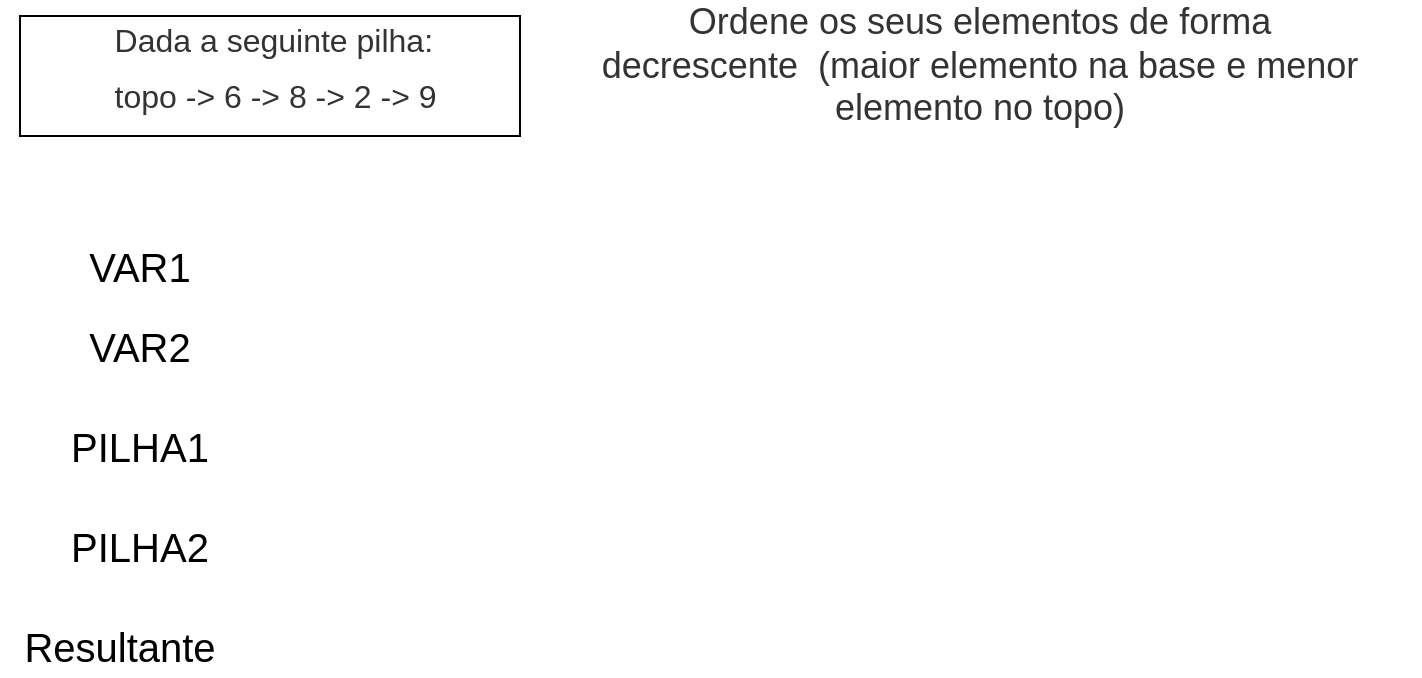 <mxfile version="24.7.17" pages="33">
  <diagram name="Etapa1" id="n1dyaHdamtLZoVtb6WvT">
    <mxGraphModel dx="1434" dy="836" grid="1" gridSize="10" guides="1" tooltips="1" connect="1" arrows="1" fold="1" page="1" pageScale="1" pageWidth="827" pageHeight="1169" math="0" shadow="0">
      <root>
        <mxCell id="0" />
        <mxCell id="1" parent="0" />
        <mxCell id="U7ItN2jRiqImWAIPR07_-2" value="VAR1" style="text;html=1;align=center;verticalAlign=middle;whiteSpace=wrap;rounded=0;fontSize=20;" vertex="1" parent="1">
          <mxGeometry x="70" y="170" width="60" height="30" as="geometry" />
        </mxCell>
        <mxCell id="U7ItN2jRiqImWAIPR07_-3" value="VAR2" style="text;html=1;align=center;verticalAlign=middle;whiteSpace=wrap;rounded=0;fontSize=20;" vertex="1" parent="1">
          <mxGeometry x="70" y="210" width="60" height="30" as="geometry" />
        </mxCell>
        <mxCell id="U7ItN2jRiqImWAIPR07_-4" value="PILHA1" style="text;html=1;align=center;verticalAlign=middle;whiteSpace=wrap;rounded=0;fontSize=20;" vertex="1" parent="1">
          <mxGeometry x="70" y="260" width="60" height="30" as="geometry" />
        </mxCell>
        <mxCell id="U7ItN2jRiqImWAIPR07_-5" value="PILHA2" style="text;html=1;align=center;verticalAlign=middle;whiteSpace=wrap;rounded=0;fontSize=20;" vertex="1" parent="1">
          <mxGeometry x="70" y="310" width="60" height="30" as="geometry" />
        </mxCell>
        <mxCell id="U7ItN2jRiqImWAIPR07_-9" value="Resultante" style="text;html=1;align=center;verticalAlign=middle;whiteSpace=wrap;rounded=0;fontSize=20;" vertex="1" parent="1">
          <mxGeometry x="30" y="360" width="120" height="30" as="geometry" />
        </mxCell>
        <mxCell id="U7ItN2jRiqImWAIPR07_-12" value="" style="rounded=0;whiteSpace=wrap;html=1;" vertex="1" parent="1">
          <mxGeometry x="40" y="60" width="250" height="60" as="geometry" />
        </mxCell>
        <mxCell id="U7ItN2jRiqImWAIPR07_-13" value="&lt;p style=&quot;box-sizing: border-box; margin: 0px 0px 0.5em; color: rgb(51, 51, 51); font-family: sans-serif, sans-serif; font-size: 16px; text-align: left; background-color: rgb(255, 255, 255);&quot; id=&quot;yui_3_17_2_1_1728615129868_1770&quot;&gt;Dada a seguinte pilha:&lt;/p&gt;&lt;p style=&quot;box-sizing: border-box; margin: 0px 0px 0.5em; color: rgb(51, 51, 51); font-family: sans-serif, sans-serif; font-size: 16px; text-align: left; background-color: rgb(255, 255, 255);&quot;&gt;topo -&amp;gt; 6 -&amp;gt; 8 -&amp;gt; 2 -&amp;gt; 9&amp;nbsp;&lt;/p&gt;" style="text;html=1;align=center;verticalAlign=middle;whiteSpace=wrap;rounded=0;fontSize=16;" vertex="1" parent="1">
          <mxGeometry x="60" y="75" width="220" height="30" as="geometry" />
        </mxCell>
        <mxCell id="QahuOkzpzELE_0canIWx-1" value="&lt;span style=&quot;color: rgb(51, 51, 51); font-family: sans-serif, sans-serif; font-size: 18px; text-align: left; background-color: rgb(255, 255, 255);&quot;&gt;Ordene os seus elementos de forma decrescente&amp;nbsp;&lt;/span&gt;&lt;span style=&quot;color: rgb(51, 51, 51); font-family: sans-serif, sans-serif; font-size: 18px; text-align: left; background-color: rgb(255, 255, 255);&quot;&gt;&amp;nbsp;(maior elemento na base e menor elemento no topo)&lt;/span&gt;" style="text;html=1;align=center;verticalAlign=middle;whiteSpace=wrap;rounded=0;fontSize=18;" vertex="1" parent="1">
          <mxGeometry x="300" y="70" width="440" height="30" as="geometry" />
        </mxCell>
      </root>
    </mxGraphModel>
  </diagram>
  <diagram name="Etapa1.1" id="oWIc0HfHhQOGiQnY-L8O">
    <mxGraphModel dx="1434" dy="836" grid="1" gridSize="10" guides="1" tooltips="1" connect="1" arrows="1" fold="1" page="1" pageScale="1" pageWidth="827" pageHeight="1169" math="0" shadow="0">
      <root>
        <mxCell id="LRj-6KpfGbrjk96I7aUi-0" />
        <mxCell id="LRj-6KpfGbrjk96I7aUi-1" parent="LRj-6KpfGbrjk96I7aUi-0" />
        <mxCell id="LRj-6KpfGbrjk96I7aUi-2" value="VAR1: 6" style="text;html=1;align=center;verticalAlign=middle;whiteSpace=wrap;rounded=0;fontSize=20;" vertex="1" parent="LRj-6KpfGbrjk96I7aUi-1">
          <mxGeometry x="70" y="170" width="110" height="30" as="geometry" />
        </mxCell>
        <mxCell id="LRj-6KpfGbrjk96I7aUi-3" value="VAR2" style="text;html=1;align=center;verticalAlign=middle;whiteSpace=wrap;rounded=0;fontSize=20;" vertex="1" parent="LRj-6KpfGbrjk96I7aUi-1">
          <mxGeometry x="70" y="210" width="110" height="30" as="geometry" />
        </mxCell>
        <mxCell id="LRj-6KpfGbrjk96I7aUi-4" value="PILHA1" style="text;html=1;align=center;verticalAlign=middle;whiteSpace=wrap;rounded=0;fontSize=20;" vertex="1" parent="LRj-6KpfGbrjk96I7aUi-1">
          <mxGeometry x="70" y="260" width="100" height="30" as="geometry" />
        </mxCell>
        <mxCell id="LRj-6KpfGbrjk96I7aUi-5" value="PILHA2" style="text;html=1;align=center;verticalAlign=middle;whiteSpace=wrap;rounded=0;fontSize=20;" vertex="1" parent="LRj-6KpfGbrjk96I7aUi-1">
          <mxGeometry x="70" y="310" width="110" height="30" as="geometry" />
        </mxCell>
        <mxCell id="LRj-6KpfGbrjk96I7aUi-7" value="Resultante" style="text;html=1;align=center;verticalAlign=middle;whiteSpace=wrap;rounded=0;fontSize=20;" vertex="1" parent="LRj-6KpfGbrjk96I7aUi-1">
          <mxGeometry x="30" y="360" width="120" height="30" as="geometry" />
        </mxCell>
        <mxCell id="LRj-6KpfGbrjk96I7aUi-8" value="" style="rounded=0;whiteSpace=wrap;html=1;" vertex="1" parent="LRj-6KpfGbrjk96I7aUi-1">
          <mxGeometry x="40" y="60" width="250" height="60" as="geometry" />
        </mxCell>
        <mxCell id="LRj-6KpfGbrjk96I7aUi-9" value="&lt;p style=&quot;box-sizing: border-box; margin: 0px 0px 0.5em; color: rgb(51, 51, 51); font-family: sans-serif, sans-serif; font-size: 16px; text-align: left; background-color: rgb(255, 255, 255);&quot; id=&quot;yui_3_17_2_1_1728615129868_1770&quot;&gt;Dada a seguinte pilha:&lt;/p&gt;&lt;p style=&quot;box-sizing: border-box; margin: 0px 0px 0.5em; color: rgb(51, 51, 51); font-family: sans-serif, sans-serif; font-size: 16px; text-align: left; background-color: rgb(255, 255, 255);&quot;&gt;topo -&amp;gt; 8 -&amp;gt; 2 -&amp;gt; 9&amp;nbsp;&lt;/p&gt;" style="text;html=1;align=center;verticalAlign=middle;whiteSpace=wrap;rounded=0;fontSize=16;" vertex="1" parent="LRj-6KpfGbrjk96I7aUi-1">
          <mxGeometry x="60" y="75" width="220" height="30" as="geometry" />
        </mxCell>
        <mxCell id="wRVKLcSt6OPLXuH8wt5R-0" value="&lt;span style=&quot;color: rgb(51, 51, 51); font-family: sans-serif, sans-serif; font-size: 18px; text-align: left; background-color: rgb(255, 255, 255);&quot;&gt;Ordene os seus elementos de forma decrescente&amp;nbsp;&lt;/span&gt;&lt;span style=&quot;color: rgb(51, 51, 51); font-family: sans-serif, sans-serif; font-size: 18px; text-align: left; background-color: rgb(255, 255, 255);&quot;&gt;&amp;nbsp;(maior elemento na base e menor elemento no topo)&lt;/span&gt;" style="text;html=1;align=center;verticalAlign=middle;whiteSpace=wrap;rounded=0;fontSize=18;" vertex="1" parent="LRj-6KpfGbrjk96I7aUi-1">
          <mxGeometry x="300" y="70" width="440" height="30" as="geometry" />
        </mxCell>
      </root>
    </mxGraphModel>
  </diagram>
  <diagram name="Etapa1.2" id="DJ4VVQ8kItgIoDM1zM9T">
    <mxGraphModel dx="1434" dy="836" grid="1" gridSize="10" guides="1" tooltips="1" connect="1" arrows="1" fold="1" page="1" pageScale="1" pageWidth="827" pageHeight="1169" math="0" shadow="0">
      <root>
        <mxCell id="pZ_oo8TGSIpdzKutP4Ol-0" />
        <mxCell id="pZ_oo8TGSIpdzKutP4Ol-1" parent="pZ_oo8TGSIpdzKutP4Ol-0" />
        <mxCell id="pZ_oo8TGSIpdzKutP4Ol-2" value="VAR1: 6" style="text;html=1;align=center;verticalAlign=middle;whiteSpace=wrap;rounded=0;fontSize=20;" vertex="1" parent="pZ_oo8TGSIpdzKutP4Ol-1">
          <mxGeometry x="70" y="170" width="110" height="30" as="geometry" />
        </mxCell>
        <mxCell id="pZ_oo8TGSIpdzKutP4Ol-3" value="VAR2: 8" style="text;html=1;align=center;verticalAlign=middle;whiteSpace=wrap;rounded=0;fontSize=20;" vertex="1" parent="pZ_oo8TGSIpdzKutP4Ol-1">
          <mxGeometry x="70" y="210" width="110" height="30" as="geometry" />
        </mxCell>
        <mxCell id="pZ_oo8TGSIpdzKutP4Ol-4" value="PILHA1" style="text;html=1;align=center;verticalAlign=middle;whiteSpace=wrap;rounded=0;fontSize=20;" vertex="1" parent="pZ_oo8TGSIpdzKutP4Ol-1">
          <mxGeometry x="70" y="260" width="100" height="30" as="geometry" />
        </mxCell>
        <mxCell id="pZ_oo8TGSIpdzKutP4Ol-5" value="PILHA2" style="text;html=1;align=center;verticalAlign=middle;whiteSpace=wrap;rounded=0;fontSize=20;" vertex="1" parent="pZ_oo8TGSIpdzKutP4Ol-1">
          <mxGeometry x="70" y="310" width="110" height="30" as="geometry" />
        </mxCell>
        <mxCell id="pZ_oo8TGSIpdzKutP4Ol-7" value="Resultante" style="text;html=1;align=center;verticalAlign=middle;whiteSpace=wrap;rounded=0;fontSize=20;" vertex="1" parent="pZ_oo8TGSIpdzKutP4Ol-1">
          <mxGeometry x="30" y="360" width="120" height="30" as="geometry" />
        </mxCell>
        <mxCell id="pZ_oo8TGSIpdzKutP4Ol-8" value="" style="rounded=0;whiteSpace=wrap;html=1;" vertex="1" parent="pZ_oo8TGSIpdzKutP4Ol-1">
          <mxGeometry x="40" y="60" width="250" height="60" as="geometry" />
        </mxCell>
        <mxCell id="pZ_oo8TGSIpdzKutP4Ol-9" value="&lt;p style=&quot;box-sizing: border-box; margin: 0px 0px 0.5em; color: rgb(51, 51, 51); font-family: sans-serif, sans-serif; font-size: 16px; text-align: left; background-color: rgb(255, 255, 255);&quot; id=&quot;yui_3_17_2_1_1728615129868_1770&quot;&gt;Dada a seguinte pilha:&lt;/p&gt;&lt;p style=&quot;box-sizing: border-box; margin: 0px 0px 0.5em; color: rgb(51, 51, 51); font-family: sans-serif, sans-serif; font-size: 16px; text-align: left; background-color: rgb(255, 255, 255);&quot;&gt;topo -&amp;gt; 2 -&amp;gt; 9&amp;nbsp;&lt;/p&gt;" style="text;html=1;align=center;verticalAlign=middle;whiteSpace=wrap;rounded=0;fontSize=16;" vertex="1" parent="pZ_oo8TGSIpdzKutP4Ol-1">
          <mxGeometry x="60" y="75" width="220" height="30" as="geometry" />
        </mxCell>
        <mxCell id="GKZl6UEwr0vxIYOEdE-9-0" value="&lt;span style=&quot;color: rgb(51, 51, 51); font-family: sans-serif, sans-serif; font-size: 18px; text-align: left; background-color: rgb(255, 255, 255);&quot;&gt;Ordene os seus elementos de forma decrescente&amp;nbsp;&lt;/span&gt;&lt;span style=&quot;color: rgb(51, 51, 51); font-family: sans-serif, sans-serif; font-size: 18px; text-align: left; background-color: rgb(255, 255, 255);&quot;&gt;&amp;nbsp;(maior elemento na base e menor elemento no topo)&lt;/span&gt;" style="text;html=1;align=center;verticalAlign=middle;whiteSpace=wrap;rounded=0;fontSize=18;" vertex="1" parent="pZ_oo8TGSIpdzKutP4Ol-1">
          <mxGeometry x="300" y="70" width="440" height="30" as="geometry" />
        </mxCell>
      </root>
    </mxGraphModel>
  </diagram>
  <diagram name="Etapa1.3" id="UBMT3o9gVc7LK4lzhdlb">
    <mxGraphModel dx="1434" dy="836" grid="1" gridSize="10" guides="1" tooltips="1" connect="1" arrows="1" fold="1" page="1" pageScale="1" pageWidth="827" pageHeight="1169" math="0" shadow="0">
      <root>
        <mxCell id="ndLV0ol3G-8UFQO7jeux-0" />
        <mxCell id="ndLV0ol3G-8UFQO7jeux-1" parent="ndLV0ol3G-8UFQO7jeux-0" />
        <mxCell id="ndLV0ol3G-8UFQO7jeux-2" value="VAR1: 6" style="text;html=1;align=center;verticalAlign=middle;whiteSpace=wrap;rounded=0;fontSize=20;" vertex="1" parent="ndLV0ol3G-8UFQO7jeux-1">
          <mxGeometry x="70" y="170" width="110" height="30" as="geometry" />
        </mxCell>
        <mxCell id="ndLV0ol3G-8UFQO7jeux-3" value="VAR2: 8" style="text;html=1;align=center;verticalAlign=middle;whiteSpace=wrap;rounded=0;fontSize=20;" vertex="1" parent="ndLV0ol3G-8UFQO7jeux-1">
          <mxGeometry x="70" y="210" width="110" height="30" as="geometry" />
        </mxCell>
        <mxCell id="ndLV0ol3G-8UFQO7jeux-4" value="PILHA1" style="text;html=1;align=center;verticalAlign=middle;whiteSpace=wrap;rounded=0;fontSize=20;" vertex="1" parent="ndLV0ol3G-8UFQO7jeux-1">
          <mxGeometry x="70" y="260" width="100" height="30" as="geometry" />
        </mxCell>
        <mxCell id="ndLV0ol3G-8UFQO7jeux-5" value="PILHA2" style="text;html=1;align=center;verticalAlign=middle;whiteSpace=wrap;rounded=0;fontSize=20;" vertex="1" parent="ndLV0ol3G-8UFQO7jeux-1">
          <mxGeometry x="65" y="310" width="110" height="30" as="geometry" />
        </mxCell>
        <mxCell id="ndLV0ol3G-8UFQO7jeux-7" value="Resultante" style="text;html=1;align=center;verticalAlign=middle;whiteSpace=wrap;rounded=0;fontSize=20;" vertex="1" parent="ndLV0ol3G-8UFQO7jeux-1">
          <mxGeometry x="30" y="360" width="120" height="30" as="geometry" />
        </mxCell>
        <mxCell id="ndLV0ol3G-8UFQO7jeux-8" value="" style="rounded=0;whiteSpace=wrap;html=1;" vertex="1" parent="ndLV0ol3G-8UFQO7jeux-1">
          <mxGeometry x="40" y="60" width="250" height="60" as="geometry" />
        </mxCell>
        <mxCell id="ndLV0ol3G-8UFQO7jeux-9" value="&lt;p style=&quot;box-sizing: border-box; margin: 0px 0px 0.5em; color: rgb(51, 51, 51); font-family: sans-serif, sans-serif; font-size: 16px; text-align: left; background-color: rgb(255, 255, 255);&quot; id=&quot;yui_3_17_2_1_1728615129868_1770&quot;&gt;Dada a seguinte pilha:&lt;/p&gt;&lt;p style=&quot;box-sizing: border-box; margin: 0px 0px 0.5em; color: rgb(51, 51, 51); font-family: sans-serif, sans-serif; font-size: 16px; text-align: left; background-color: rgb(255, 255, 255);&quot;&gt;topo -&amp;gt; 2 -&amp;gt; 9&amp;nbsp;&lt;/p&gt;" style="text;html=1;align=center;verticalAlign=middle;whiteSpace=wrap;rounded=0;fontSize=16;" vertex="1" parent="ndLV0ol3G-8UFQO7jeux-1">
          <mxGeometry x="60" y="75" width="220" height="30" as="geometry" />
        </mxCell>
        <mxCell id="XmsJj4Itbs0HtE_a2NQr-0" value="" style="rounded=0;whiteSpace=wrap;html=1;" vertex="1" parent="ndLV0ol3G-8UFQO7jeux-1">
          <mxGeometry x="330" y="220" width="150" height="60" as="geometry" />
        </mxCell>
        <mxCell id="XmsJj4Itbs0HtE_a2NQr-1" value="VAR1 &amp;lt; VAR2 ?" style="text;html=1;align=center;verticalAlign=middle;whiteSpace=wrap;rounded=0;fontSize=18;" vertex="1" parent="ndLV0ol3G-8UFQO7jeux-1">
          <mxGeometry x="342.5" y="235" width="125" height="30" as="geometry" />
        </mxCell>
        <mxCell id="THizCqdZllxeD7MlSoa--0" value="&lt;span style=&quot;color: rgb(51, 51, 51); font-family: sans-serif, sans-serif; font-size: 18px; text-align: left; background-color: rgb(255, 255, 255);&quot;&gt;Ordene os seus elementos de forma decrescente&amp;nbsp;&lt;/span&gt;&lt;span style=&quot;color: rgb(51, 51, 51); font-family: sans-serif, sans-serif; font-size: 18px; text-align: left; background-color: rgb(255, 255, 255);&quot;&gt;&amp;nbsp;(maior elemento na base e menor elemento no topo)&lt;/span&gt;" style="text;html=1;align=center;verticalAlign=middle;whiteSpace=wrap;rounded=0;fontSize=18;" vertex="1" parent="ndLV0ol3G-8UFQO7jeux-1">
          <mxGeometry x="300" y="70" width="440" height="30" as="geometry" />
        </mxCell>
      </root>
    </mxGraphModel>
  </diagram>
  <diagram name="Etapa1.4" id="aLo3JfOa8snKQOXCTJhS">
    <mxGraphModel dx="1434" dy="836" grid="1" gridSize="10" guides="1" tooltips="1" connect="1" arrows="1" fold="1" page="1" pageScale="1" pageWidth="827" pageHeight="1169" math="0" shadow="0">
      <root>
        <mxCell id="-qf_HQfR81mYP4Wqzk6L-0" />
        <mxCell id="-qf_HQfR81mYP4Wqzk6L-1" parent="-qf_HQfR81mYP4Wqzk6L-0" />
        <mxCell id="-qf_HQfR81mYP4Wqzk6L-2" value="VAR1:" style="text;html=1;align=center;verticalAlign=middle;whiteSpace=wrap;rounded=0;fontSize=20;" vertex="1" parent="-qf_HQfR81mYP4Wqzk6L-1">
          <mxGeometry x="70" y="170" width="110" height="30" as="geometry" />
        </mxCell>
        <mxCell id="-qf_HQfR81mYP4Wqzk6L-3" value="VAR2: 8" style="text;html=1;align=center;verticalAlign=middle;whiteSpace=wrap;rounded=0;fontSize=20;" vertex="1" parent="-qf_HQfR81mYP4Wqzk6L-1">
          <mxGeometry x="70" y="210" width="110" height="30" as="geometry" />
        </mxCell>
        <mxCell id="-qf_HQfR81mYP4Wqzk6L-4" value="PILHA1:&lt;div&gt;topo -&amp;gt; 6&lt;/div&gt;" style="text;html=1;align=center;verticalAlign=middle;whiteSpace=wrap;rounded=0;fontSize=20;" vertex="1" parent="-qf_HQfR81mYP4Wqzk6L-1">
          <mxGeometry x="70" y="260" width="100" height="30" as="geometry" />
        </mxCell>
        <mxCell id="-qf_HQfR81mYP4Wqzk6L-5" value="PILHA2" style="text;html=1;align=center;verticalAlign=middle;whiteSpace=wrap;rounded=0;fontSize=20;" vertex="1" parent="-qf_HQfR81mYP4Wqzk6L-1">
          <mxGeometry x="65" y="310" width="110" height="30" as="geometry" />
        </mxCell>
        <mxCell id="-qf_HQfR81mYP4Wqzk6L-7" value="Resultante" style="text;html=1;align=center;verticalAlign=middle;whiteSpace=wrap;rounded=0;fontSize=20;" vertex="1" parent="-qf_HQfR81mYP4Wqzk6L-1">
          <mxGeometry x="30" y="360" width="120" height="30" as="geometry" />
        </mxCell>
        <mxCell id="-qf_HQfR81mYP4Wqzk6L-8" value="" style="rounded=0;whiteSpace=wrap;html=1;" vertex="1" parent="-qf_HQfR81mYP4Wqzk6L-1">
          <mxGeometry x="40" y="60" width="250" height="60" as="geometry" />
        </mxCell>
        <mxCell id="-qf_HQfR81mYP4Wqzk6L-9" value="&lt;p style=&quot;box-sizing: border-box; margin: 0px 0px 0.5em; color: rgb(51, 51, 51); font-family: sans-serif, sans-serif; font-size: 16px; text-align: left; background-color: rgb(255, 255, 255);&quot; id=&quot;yui_3_17_2_1_1728615129868_1770&quot;&gt;Dada a seguinte pilha:&lt;/p&gt;&lt;p style=&quot;box-sizing: border-box; margin: 0px 0px 0.5em; color: rgb(51, 51, 51); font-family: sans-serif, sans-serif; font-size: 16px; text-align: left; background-color: rgb(255, 255, 255);&quot;&gt;topo -&amp;gt; 2 -&amp;gt; 9&amp;nbsp;&lt;/p&gt;" style="text;html=1;align=center;verticalAlign=middle;whiteSpace=wrap;rounded=0;fontSize=16;" vertex="1" parent="-qf_HQfR81mYP4Wqzk6L-1">
          <mxGeometry x="60" y="75" width="220" height="30" as="geometry" />
        </mxCell>
        <mxCell id="DkrRH6LRDq3veRkOZPxb-0" value="&lt;span style=&quot;color: rgb(51, 51, 51); font-family: sans-serif, sans-serif; font-size: 18px; text-align: left; background-color: rgb(255, 255, 255);&quot;&gt;Ordene os seus elementos de forma decrescente&amp;nbsp;&lt;/span&gt;&lt;span style=&quot;color: rgb(51, 51, 51); font-family: sans-serif, sans-serif; font-size: 18px; text-align: left; background-color: rgb(255, 255, 255);&quot;&gt;&amp;nbsp;(maior elemento na base e menor elemento no topo)&lt;/span&gt;" style="text;html=1;align=center;verticalAlign=middle;whiteSpace=wrap;rounded=0;fontSize=18;" vertex="1" parent="-qf_HQfR81mYP4Wqzk6L-1">
          <mxGeometry x="300" y="70" width="440" height="30" as="geometry" />
        </mxCell>
      </root>
    </mxGraphModel>
  </diagram>
  <diagram name="Etapa1.4" id="hp-n2n394DQSBwqGgO0s">
    <mxGraphModel dx="1434" dy="836" grid="1" gridSize="10" guides="1" tooltips="1" connect="1" arrows="1" fold="1" page="1" pageScale="1" pageWidth="827" pageHeight="1169" math="0" shadow="0">
      <root>
        <mxCell id="W38ZIR0JKpyx6pHfJ3gi-0" />
        <mxCell id="W38ZIR0JKpyx6pHfJ3gi-1" parent="W38ZIR0JKpyx6pHfJ3gi-0" />
        <mxCell id="W38ZIR0JKpyx6pHfJ3gi-2" value="VAR1: 2" style="text;html=1;align=center;verticalAlign=middle;whiteSpace=wrap;rounded=0;fontSize=20;" vertex="1" parent="W38ZIR0JKpyx6pHfJ3gi-1">
          <mxGeometry x="70" y="170" width="110" height="30" as="geometry" />
        </mxCell>
        <mxCell id="W38ZIR0JKpyx6pHfJ3gi-3" value="VAR2: 8" style="text;html=1;align=center;verticalAlign=middle;whiteSpace=wrap;rounded=0;fontSize=20;" vertex="1" parent="W38ZIR0JKpyx6pHfJ3gi-1">
          <mxGeometry x="70" y="210" width="110" height="30" as="geometry" />
        </mxCell>
        <mxCell id="W38ZIR0JKpyx6pHfJ3gi-4" value="PILHA1:&lt;div&gt;topo -&amp;gt; 6&lt;/div&gt;" style="text;html=1;align=center;verticalAlign=middle;whiteSpace=wrap;rounded=0;fontSize=20;" vertex="1" parent="W38ZIR0JKpyx6pHfJ3gi-1">
          <mxGeometry x="70" y="260" width="100" height="30" as="geometry" />
        </mxCell>
        <mxCell id="W38ZIR0JKpyx6pHfJ3gi-5" value="PILHA2" style="text;html=1;align=center;verticalAlign=middle;whiteSpace=wrap;rounded=0;fontSize=20;" vertex="1" parent="W38ZIR0JKpyx6pHfJ3gi-1">
          <mxGeometry x="65" y="310" width="110" height="30" as="geometry" />
        </mxCell>
        <mxCell id="W38ZIR0JKpyx6pHfJ3gi-7" value="Resultante" style="text;html=1;align=center;verticalAlign=middle;whiteSpace=wrap;rounded=0;fontSize=20;" vertex="1" parent="W38ZIR0JKpyx6pHfJ3gi-1">
          <mxGeometry x="30" y="360" width="120" height="30" as="geometry" />
        </mxCell>
        <mxCell id="W38ZIR0JKpyx6pHfJ3gi-8" value="" style="rounded=0;whiteSpace=wrap;html=1;" vertex="1" parent="W38ZIR0JKpyx6pHfJ3gi-1">
          <mxGeometry x="40" y="60" width="250" height="60" as="geometry" />
        </mxCell>
        <mxCell id="W38ZIR0JKpyx6pHfJ3gi-9" value="&lt;p style=&quot;box-sizing: border-box; margin: 0px 0px 0.5em; color: rgb(51, 51, 51); font-family: sans-serif, sans-serif; font-size: 16px; text-align: left; background-color: rgb(255, 255, 255);&quot; id=&quot;yui_3_17_2_1_1728615129868_1770&quot;&gt;Dada a seguinte pilha:&lt;/p&gt;&lt;p style=&quot;box-sizing: border-box; margin: 0px 0px 0.5em; color: rgb(51, 51, 51); font-family: sans-serif, sans-serif; font-size: 16px; text-align: left; background-color: rgb(255, 255, 255);&quot;&gt;topo -&amp;gt; 9&amp;nbsp;&lt;/p&gt;" style="text;html=1;align=center;verticalAlign=middle;whiteSpace=wrap;rounded=0;fontSize=16;" vertex="1" parent="W38ZIR0JKpyx6pHfJ3gi-1">
          <mxGeometry x="60" y="75" width="220" height="30" as="geometry" />
        </mxCell>
        <mxCell id="-I3dEsVR9x_io1xXDeTK-0" value="&lt;span style=&quot;color: rgb(51, 51, 51); font-family: sans-serif, sans-serif; font-size: 18px; text-align: left; background-color: rgb(255, 255, 255);&quot;&gt;Ordene os seus elementos de forma decrescente&amp;nbsp;&lt;/span&gt;&lt;span style=&quot;color: rgb(51, 51, 51); font-family: sans-serif, sans-serif; font-size: 18px; text-align: left; background-color: rgb(255, 255, 255);&quot;&gt;&amp;nbsp;(maior elemento na base e menor elemento no topo)&lt;/span&gt;" style="text;html=1;align=center;verticalAlign=middle;whiteSpace=wrap;rounded=0;fontSize=18;" vertex="1" parent="W38ZIR0JKpyx6pHfJ3gi-1">
          <mxGeometry x="300" y="70" width="440" height="30" as="geometry" />
        </mxCell>
      </root>
    </mxGraphModel>
  </diagram>
  <diagram name="Etapa1.5" id="Dse1Mi8rvSq7LJ6WDRzc">
    <mxGraphModel dx="1434" dy="836" grid="1" gridSize="10" guides="1" tooltips="1" connect="1" arrows="1" fold="1" page="1" pageScale="1" pageWidth="827" pageHeight="1169" math="0" shadow="0">
      <root>
        <mxCell id="Cnb5G5qjlpKaVDtTvyb5-0" />
        <mxCell id="Cnb5G5qjlpKaVDtTvyb5-1" parent="Cnb5G5qjlpKaVDtTvyb5-0" />
        <mxCell id="Cnb5G5qjlpKaVDtTvyb5-2" value="VAR1: 2" style="text;html=1;align=center;verticalAlign=middle;whiteSpace=wrap;rounded=0;fontSize=20;" vertex="1" parent="Cnb5G5qjlpKaVDtTvyb5-1">
          <mxGeometry x="70" y="170" width="110" height="30" as="geometry" />
        </mxCell>
        <mxCell id="Cnb5G5qjlpKaVDtTvyb5-3" value="VAR2: 8" style="text;html=1;align=center;verticalAlign=middle;whiteSpace=wrap;rounded=0;fontSize=20;" vertex="1" parent="Cnb5G5qjlpKaVDtTvyb5-1">
          <mxGeometry x="70" y="210" width="110" height="30" as="geometry" />
        </mxCell>
        <mxCell id="Cnb5G5qjlpKaVDtTvyb5-4" value="PILHA1:&lt;div&gt;topo -&amp;gt; 6&amp;nbsp;&lt;/div&gt;" style="text;html=1;align=center;verticalAlign=middle;whiteSpace=wrap;rounded=0;fontSize=20;" vertex="1" parent="Cnb5G5qjlpKaVDtTvyb5-1">
          <mxGeometry x="70" y="260" width="100" height="30" as="geometry" />
        </mxCell>
        <mxCell id="Cnb5G5qjlpKaVDtTvyb5-5" value="PILHA2" style="text;html=1;align=center;verticalAlign=middle;whiteSpace=wrap;rounded=0;fontSize=20;" vertex="1" parent="Cnb5G5qjlpKaVDtTvyb5-1">
          <mxGeometry x="65" y="310" width="110" height="30" as="geometry" />
        </mxCell>
        <mxCell id="Cnb5G5qjlpKaVDtTvyb5-7" value="Resultante" style="text;html=1;align=center;verticalAlign=middle;whiteSpace=wrap;rounded=0;fontSize=20;" vertex="1" parent="Cnb5G5qjlpKaVDtTvyb5-1">
          <mxGeometry x="30" y="360" width="120" height="30" as="geometry" />
        </mxCell>
        <mxCell id="Cnb5G5qjlpKaVDtTvyb5-8" value="" style="rounded=0;whiteSpace=wrap;html=1;" vertex="1" parent="Cnb5G5qjlpKaVDtTvyb5-1">
          <mxGeometry x="40" y="60" width="250" height="60" as="geometry" />
        </mxCell>
        <mxCell id="Cnb5G5qjlpKaVDtTvyb5-9" value="&lt;p style=&quot;box-sizing: border-box; margin: 0px 0px 0.5em; color: rgb(51, 51, 51); font-family: sans-serif, sans-serif; font-size: 16px; text-align: left; background-color: rgb(255, 255, 255);&quot; id=&quot;yui_3_17_2_1_1728615129868_1770&quot;&gt;Dada a seguinte pilha:&lt;/p&gt;&lt;p style=&quot;box-sizing: border-box; margin: 0px 0px 0.5em; color: rgb(51, 51, 51); font-family: sans-serif, sans-serif; font-size: 16px; text-align: left; background-color: rgb(255, 255, 255);&quot;&gt;topo -&amp;gt; 9&amp;nbsp;&lt;/p&gt;" style="text;html=1;align=center;verticalAlign=middle;whiteSpace=wrap;rounded=0;fontSize=16;" vertex="1" parent="Cnb5G5qjlpKaVDtTvyb5-1">
          <mxGeometry x="60" y="75" width="220" height="30" as="geometry" />
        </mxCell>
        <mxCell id="mE630QIBOiwWVm-AerSL-0" value="" style="rounded=0;whiteSpace=wrap;html=1;" vertex="1" parent="Cnb5G5qjlpKaVDtTvyb5-1">
          <mxGeometry x="330" y="220" width="150" height="60" as="geometry" />
        </mxCell>
        <mxCell id="mE630QIBOiwWVm-AerSL-1" value="VAR1 &amp;lt; VAR2 ?" style="text;html=1;align=center;verticalAlign=middle;whiteSpace=wrap;rounded=0;fontSize=18;" vertex="1" parent="Cnb5G5qjlpKaVDtTvyb5-1">
          <mxGeometry x="342.5" y="235" width="125" height="30" as="geometry" />
        </mxCell>
        <mxCell id="jB0GwqaoKz9Pn9aD7sPm-0" value="&lt;span style=&quot;color: rgb(51, 51, 51); font-family: sans-serif, sans-serif; font-size: 18px; text-align: left; background-color: rgb(255, 255, 255);&quot;&gt;Ordene os seus elementos de forma decrescente&amp;nbsp;&lt;/span&gt;&lt;span style=&quot;color: rgb(51, 51, 51); font-family: sans-serif, sans-serif; font-size: 18px; text-align: left; background-color: rgb(255, 255, 255);&quot;&gt;&amp;nbsp;(maior elemento na base e menor elemento no topo)&lt;/span&gt;" style="text;html=1;align=center;verticalAlign=middle;whiteSpace=wrap;rounded=0;fontSize=18;" vertex="1" parent="Cnb5G5qjlpKaVDtTvyb5-1">
          <mxGeometry x="300" y="70" width="440" height="30" as="geometry" />
        </mxCell>
      </root>
    </mxGraphModel>
  </diagram>
  <diagram name="Etapa1.6" id="-SoNniS_5fgjERfPRuDg">
    <mxGraphModel dx="1434" dy="836" grid="1" gridSize="10" guides="1" tooltips="1" connect="1" arrows="1" fold="1" page="1" pageScale="1" pageWidth="827" pageHeight="1169" math="0" shadow="0">
      <root>
        <mxCell id="GCke6BYNtzR2vwxaIGb_-0" />
        <mxCell id="GCke6BYNtzR2vwxaIGb_-1" parent="GCke6BYNtzR2vwxaIGb_-0" />
        <mxCell id="GCke6BYNtzR2vwxaIGb_-2" value="VAR1:" style="text;html=1;align=center;verticalAlign=middle;whiteSpace=wrap;rounded=0;fontSize=20;" vertex="1" parent="GCke6BYNtzR2vwxaIGb_-1">
          <mxGeometry x="71" y="169" width="110" height="30" as="geometry" />
        </mxCell>
        <mxCell id="GCke6BYNtzR2vwxaIGb_-3" value="VAR2: 8" style="text;html=1;align=center;verticalAlign=middle;whiteSpace=wrap;rounded=0;fontSize=20;" vertex="1" parent="GCke6BYNtzR2vwxaIGb_-1">
          <mxGeometry x="70" y="210" width="110" height="30" as="geometry" />
        </mxCell>
        <mxCell id="GCke6BYNtzR2vwxaIGb_-4" value="PILHA1:&lt;div&gt;topo -&amp;gt; 2 -&amp;gt; 6&amp;nbsp;&lt;/div&gt;" style="text;html=1;align=center;verticalAlign=middle;whiteSpace=wrap;rounded=0;fontSize=20;" vertex="1" parent="GCke6BYNtzR2vwxaIGb_-1">
          <mxGeometry x="16" y="260" width="220" height="30" as="geometry" />
        </mxCell>
        <mxCell id="GCke6BYNtzR2vwxaIGb_-5" value="PILHA2" style="text;html=1;align=center;verticalAlign=middle;whiteSpace=wrap;rounded=0;fontSize=20;" vertex="1" parent="GCke6BYNtzR2vwxaIGb_-1">
          <mxGeometry x="60" y="330" width="110" height="30" as="geometry" />
        </mxCell>
        <mxCell id="GCke6BYNtzR2vwxaIGb_-7" value="Resultante" style="text;html=1;align=center;verticalAlign=middle;whiteSpace=wrap;rounded=0;fontSize=20;" vertex="1" parent="GCke6BYNtzR2vwxaIGb_-1">
          <mxGeometry x="30" y="400" width="120" height="30" as="geometry" />
        </mxCell>
        <mxCell id="GCke6BYNtzR2vwxaIGb_-8" value="" style="rounded=0;whiteSpace=wrap;html=1;" vertex="1" parent="GCke6BYNtzR2vwxaIGb_-1">
          <mxGeometry x="40" y="60" width="250" height="60" as="geometry" />
        </mxCell>
        <mxCell id="GCke6BYNtzR2vwxaIGb_-9" value="&lt;p style=&quot;box-sizing: border-box; margin: 0px 0px 0.5em; color: rgb(51, 51, 51); font-family: sans-serif, sans-serif; font-size: 16px; text-align: left; background-color: rgb(255, 255, 255);&quot; id=&quot;yui_3_17_2_1_1728615129868_1770&quot;&gt;Dada a seguinte pilha:&lt;/p&gt;&lt;p style=&quot;box-sizing: border-box; margin: 0px 0px 0.5em; color: rgb(51, 51, 51); font-family: sans-serif, sans-serif; font-size: 16px; text-align: left; background-color: rgb(255, 255, 255);&quot;&gt;topo -&amp;gt; 9&amp;nbsp;&lt;/p&gt;" style="text;html=1;align=center;verticalAlign=middle;whiteSpace=wrap;rounded=0;fontSize=16;" vertex="1" parent="GCke6BYNtzR2vwxaIGb_-1">
          <mxGeometry x="60" y="75" width="220" height="30" as="geometry" />
        </mxCell>
        <mxCell id="syLprG5a4xeLExjnIHvK-0" style="edgeStyle=orthogonalEdgeStyle;rounded=0;orthogonalLoop=1;jettySize=auto;html=1;exitX=0.5;exitY=1;exitDx=0;exitDy=0;" edge="1" parent="GCke6BYNtzR2vwxaIGb_-1" source="GCke6BYNtzR2vwxaIGb_-2" target="GCke6BYNtzR2vwxaIGb_-2">
          <mxGeometry relative="1" as="geometry" />
        </mxCell>
        <mxCell id="lWbT36RSraEQSg5YTMf8-0" value="&lt;span style=&quot;color: rgb(51, 51, 51); font-family: sans-serif, sans-serif; font-size: 18px; text-align: left; background-color: rgb(255, 255, 255);&quot;&gt;Ordene os seus elementos de forma decrescente&amp;nbsp;&lt;/span&gt;&lt;span style=&quot;color: rgb(51, 51, 51); font-family: sans-serif, sans-serif; font-size: 18px; text-align: left; background-color: rgb(255, 255, 255);&quot;&gt;&amp;nbsp;(maior elemento na base e menor elemento no topo)&lt;/span&gt;" style="text;html=1;align=center;verticalAlign=middle;whiteSpace=wrap;rounded=0;fontSize=18;" vertex="1" parent="GCke6BYNtzR2vwxaIGb_-1">
          <mxGeometry x="300" y="70" width="440" height="30" as="geometry" />
        </mxCell>
      </root>
    </mxGraphModel>
  </diagram>
  <diagram name="Etapa1.7" id="GcCsx73PY3p_FACGiklg">
    <mxGraphModel dx="1434" dy="836" grid="1" gridSize="10" guides="1" tooltips="1" connect="1" arrows="1" fold="1" page="1" pageScale="1" pageWidth="827" pageHeight="1169" math="0" shadow="0">
      <root>
        <mxCell id="nu_KHgcyx3O0cRoBT5zf-0" />
        <mxCell id="nu_KHgcyx3O0cRoBT5zf-1" parent="nu_KHgcyx3O0cRoBT5zf-0" />
        <mxCell id="nu_KHgcyx3O0cRoBT5zf-2" value="VAR1: 9" style="text;html=1;align=center;verticalAlign=middle;whiteSpace=wrap;rounded=0;fontSize=20;" vertex="1" parent="nu_KHgcyx3O0cRoBT5zf-1">
          <mxGeometry x="71" y="169" width="110" height="30" as="geometry" />
        </mxCell>
        <mxCell id="nu_KHgcyx3O0cRoBT5zf-3" value="VAR2: 8" style="text;html=1;align=center;verticalAlign=middle;whiteSpace=wrap;rounded=0;fontSize=20;" vertex="1" parent="nu_KHgcyx3O0cRoBT5zf-1">
          <mxGeometry x="70" y="210" width="110" height="30" as="geometry" />
        </mxCell>
        <mxCell id="nu_KHgcyx3O0cRoBT5zf-5" value="PILHA2" style="text;html=1;align=center;verticalAlign=middle;whiteSpace=wrap;rounded=0;fontSize=20;" vertex="1" parent="nu_KHgcyx3O0cRoBT5zf-1">
          <mxGeometry x="60" y="330" width="110" height="30" as="geometry" />
        </mxCell>
        <mxCell id="nu_KHgcyx3O0cRoBT5zf-7" value="Resultante" style="text;html=1;align=center;verticalAlign=middle;whiteSpace=wrap;rounded=0;fontSize=20;" vertex="1" parent="nu_KHgcyx3O0cRoBT5zf-1">
          <mxGeometry x="30" y="400" width="120" height="30" as="geometry" />
        </mxCell>
        <mxCell id="nu_KHgcyx3O0cRoBT5zf-8" value="" style="rounded=0;whiteSpace=wrap;html=1;" vertex="1" parent="nu_KHgcyx3O0cRoBT5zf-1">
          <mxGeometry x="40" y="60" width="250" height="60" as="geometry" />
        </mxCell>
        <mxCell id="nu_KHgcyx3O0cRoBT5zf-9" value="&lt;p style=&quot;box-sizing: border-box; margin: 0px 0px 0.5em; color: rgb(51, 51, 51); font-family: sans-serif, sans-serif; font-size: 16px; text-align: left; background-color: rgb(255, 255, 255);&quot; id=&quot;yui_3_17_2_1_1728615129868_1770&quot;&gt;Dada a seguinte pilha:&lt;/p&gt;&lt;p style=&quot;box-sizing: border-box; margin: 0px 0px 0.5em; color: rgb(51, 51, 51); font-family: sans-serif, sans-serif; font-size: 16px; text-align: left; background-color: rgb(255, 255, 255);&quot;&gt;topo&amp;nbsp;&lt;/p&gt;" style="text;html=1;align=center;verticalAlign=middle;whiteSpace=wrap;rounded=0;fontSize=16;" vertex="1" parent="nu_KHgcyx3O0cRoBT5zf-1">
          <mxGeometry x="60" y="75" width="220" height="30" as="geometry" />
        </mxCell>
        <mxCell id="nu_KHgcyx3O0cRoBT5zf-10" style="edgeStyle=orthogonalEdgeStyle;rounded=0;orthogonalLoop=1;jettySize=auto;html=1;exitX=0.5;exitY=1;exitDx=0;exitDy=0;" edge="1" parent="nu_KHgcyx3O0cRoBT5zf-1" source="nu_KHgcyx3O0cRoBT5zf-2" target="nu_KHgcyx3O0cRoBT5zf-2">
          <mxGeometry relative="1" as="geometry" />
        </mxCell>
        <mxCell id="MQwWr_WQY8epxfA0HF3I-1" value="PILHA1:&lt;div&gt;topo -&amp;gt; 2 -&amp;gt; 6&amp;nbsp;&lt;/div&gt;" style="text;html=1;align=center;verticalAlign=middle;whiteSpace=wrap;rounded=0;fontSize=20;" vertex="1" parent="nu_KHgcyx3O0cRoBT5zf-1">
          <mxGeometry x="26" y="270" width="220" height="30" as="geometry" />
        </mxCell>
        <mxCell id="xEVhBzzxBCPfO_MJ1iCs-0" value="&lt;span style=&quot;color: rgb(51, 51, 51); font-family: sans-serif, sans-serif; font-size: 18px; text-align: left; background-color: rgb(255, 255, 255);&quot;&gt;Ordene os seus elementos de forma decrescente&amp;nbsp;&lt;/span&gt;&lt;span style=&quot;color: rgb(51, 51, 51); font-family: sans-serif, sans-serif; font-size: 18px; text-align: left; background-color: rgb(255, 255, 255);&quot;&gt;&amp;nbsp;(maior elemento na base e menor elemento no topo)&lt;/span&gt;" style="text;html=1;align=center;verticalAlign=middle;whiteSpace=wrap;rounded=0;fontSize=18;" vertex="1" parent="nu_KHgcyx3O0cRoBT5zf-1">
          <mxGeometry x="300" y="70" width="440" height="30" as="geometry" />
        </mxCell>
      </root>
    </mxGraphModel>
  </diagram>
  <diagram name="Etapa1.8" id="3HeTt1vSZPivHhQEx_PJ">
    <mxGraphModel dx="1434" dy="836" grid="1" gridSize="10" guides="1" tooltips="1" connect="1" arrows="1" fold="1" page="1" pageScale="1" pageWidth="827" pageHeight="1169" math="0" shadow="0">
      <root>
        <mxCell id="z4tKxcq3X9yJCcN3f3mI-0" />
        <mxCell id="z4tKxcq3X9yJCcN3f3mI-1" parent="z4tKxcq3X9yJCcN3f3mI-0" />
        <mxCell id="z4tKxcq3X9yJCcN3f3mI-2" value="VAR1: 9" style="text;html=1;align=center;verticalAlign=middle;whiteSpace=wrap;rounded=0;fontSize=20;" vertex="1" parent="z4tKxcq3X9yJCcN3f3mI-1">
          <mxGeometry x="71" y="169" width="110" height="30" as="geometry" />
        </mxCell>
        <mxCell id="z4tKxcq3X9yJCcN3f3mI-3" value="VAR2: 8" style="text;html=1;align=center;verticalAlign=middle;whiteSpace=wrap;rounded=0;fontSize=20;" vertex="1" parent="z4tKxcq3X9yJCcN3f3mI-1">
          <mxGeometry x="70" y="210" width="110" height="30" as="geometry" />
        </mxCell>
        <mxCell id="z4tKxcq3X9yJCcN3f3mI-5" value="PILHA2" style="text;html=1;align=center;verticalAlign=middle;whiteSpace=wrap;rounded=0;fontSize=20;" vertex="1" parent="z4tKxcq3X9yJCcN3f3mI-1">
          <mxGeometry x="60" y="330" width="110" height="30" as="geometry" />
        </mxCell>
        <mxCell id="z4tKxcq3X9yJCcN3f3mI-7" value="Resultante" style="text;html=1;align=center;verticalAlign=middle;whiteSpace=wrap;rounded=0;fontSize=20;" vertex="1" parent="z4tKxcq3X9yJCcN3f3mI-1">
          <mxGeometry x="30" y="400" width="120" height="30" as="geometry" />
        </mxCell>
        <mxCell id="z4tKxcq3X9yJCcN3f3mI-8" value="" style="rounded=0;whiteSpace=wrap;html=1;" vertex="1" parent="z4tKxcq3X9yJCcN3f3mI-1">
          <mxGeometry x="40" y="60" width="250" height="60" as="geometry" />
        </mxCell>
        <mxCell id="z4tKxcq3X9yJCcN3f3mI-9" value="&lt;p style=&quot;box-sizing: border-box; margin: 0px 0px 0.5em; color: rgb(51, 51, 51); font-family: sans-serif, sans-serif; font-size: 16px; text-align: left; background-color: rgb(255, 255, 255);&quot; id=&quot;yui_3_17_2_1_1728615129868_1770&quot;&gt;Dada a seguinte pilha:&lt;/p&gt;&lt;p style=&quot;box-sizing: border-box; margin: 0px 0px 0.5em; color: rgb(51, 51, 51); font-family: sans-serif, sans-serif; font-size: 16px; text-align: left; background-color: rgb(255, 255, 255);&quot;&gt;topo&amp;nbsp;&lt;/p&gt;" style="text;html=1;align=center;verticalAlign=middle;whiteSpace=wrap;rounded=0;fontSize=16;" vertex="1" parent="z4tKxcq3X9yJCcN3f3mI-1">
          <mxGeometry x="60" y="75" width="220" height="30" as="geometry" />
        </mxCell>
        <mxCell id="z4tKxcq3X9yJCcN3f3mI-10" style="edgeStyle=orthogonalEdgeStyle;rounded=0;orthogonalLoop=1;jettySize=auto;html=1;exitX=0.5;exitY=1;exitDx=0;exitDy=0;" edge="1" parent="z4tKxcq3X9yJCcN3f3mI-1" source="z4tKxcq3X9yJCcN3f3mI-2" target="z4tKxcq3X9yJCcN3f3mI-2">
          <mxGeometry relative="1" as="geometry" />
        </mxCell>
        <mxCell id="wOtUnFp-e6nM8aL2NDN_-0" value="" style="rounded=0;whiteSpace=wrap;html=1;" vertex="1" parent="z4tKxcq3X9yJCcN3f3mI-1">
          <mxGeometry x="330" y="220" width="150" height="60" as="geometry" />
        </mxCell>
        <mxCell id="wOtUnFp-e6nM8aL2NDN_-1" value="VAR1 &amp;lt; VAR2 ?" style="text;html=1;align=center;verticalAlign=middle;whiteSpace=wrap;rounded=0;fontSize=18;" vertex="1" parent="z4tKxcq3X9yJCcN3f3mI-1">
          <mxGeometry x="342.5" y="235" width="125" height="30" as="geometry" />
        </mxCell>
        <mxCell id="W2osM6pOMHHbRBsZLTfn-0" value="PILHA1:&lt;div&gt;topo -&amp;gt; 2 -&amp;gt; 6&amp;nbsp;&lt;/div&gt;" style="text;html=1;align=center;verticalAlign=middle;whiteSpace=wrap;rounded=0;fontSize=20;" vertex="1" parent="z4tKxcq3X9yJCcN3f3mI-1">
          <mxGeometry x="16" y="265" width="220" height="30" as="geometry" />
        </mxCell>
        <mxCell id="mEnoZieKFExmMIFjdvZ9-0" value="&lt;span style=&quot;color: rgb(51, 51, 51); font-family: sans-serif, sans-serif; font-size: 18px; text-align: left; background-color: rgb(255, 255, 255);&quot;&gt;Ordene os seus elementos de forma decrescente&amp;nbsp;&lt;/span&gt;&lt;span style=&quot;color: rgb(51, 51, 51); font-family: sans-serif, sans-serif; font-size: 18px; text-align: left; background-color: rgb(255, 255, 255);&quot;&gt;&amp;nbsp;(maior elemento na base e menor elemento no topo)&lt;/span&gt;" style="text;html=1;align=center;verticalAlign=middle;whiteSpace=wrap;rounded=0;fontSize=18;" vertex="1" parent="z4tKxcq3X9yJCcN3f3mI-1">
          <mxGeometry x="300" y="70" width="440" height="30" as="geometry" />
        </mxCell>
      </root>
    </mxGraphModel>
  </diagram>
  <diagram name="Etapa1.9" id="e5XKmkRBC4HQ-nlIk0ZR">
    <mxGraphModel dx="1434" dy="836" grid="1" gridSize="10" guides="1" tooltips="1" connect="1" arrows="1" fold="1" page="1" pageScale="1" pageWidth="827" pageHeight="1169" math="0" shadow="0">
      <root>
        <mxCell id="BVRSXSahIAOgqrJ12vhG-0" />
        <mxCell id="BVRSXSahIAOgqrJ12vhG-1" parent="BVRSXSahIAOgqrJ12vhG-0" />
        <mxCell id="BVRSXSahIAOgqrJ12vhG-2" value="VAR1: 9" style="text;html=1;align=center;verticalAlign=middle;whiteSpace=wrap;rounded=0;fontSize=20;" vertex="1" parent="BVRSXSahIAOgqrJ12vhG-1">
          <mxGeometry x="71" y="169" width="110" height="30" as="geometry" />
        </mxCell>
        <mxCell id="BVRSXSahIAOgqrJ12vhG-3" value="VAR2:" style="text;html=1;align=center;verticalAlign=middle;whiteSpace=wrap;rounded=0;fontSize=20;" vertex="1" parent="BVRSXSahIAOgqrJ12vhG-1">
          <mxGeometry x="70" y="210" width="110" height="30" as="geometry" />
        </mxCell>
        <mxCell id="BVRSXSahIAOgqrJ12vhG-5" value="PILHA2" style="text;html=1;align=center;verticalAlign=middle;whiteSpace=wrap;rounded=0;fontSize=20;" vertex="1" parent="BVRSXSahIAOgqrJ12vhG-1">
          <mxGeometry x="60" y="330" width="110" height="30" as="geometry" />
        </mxCell>
        <mxCell id="BVRSXSahIAOgqrJ12vhG-7" value="Resultante:&lt;div&gt;&lt;br&gt;&lt;/div&gt;" style="text;html=1;align=center;verticalAlign=middle;whiteSpace=wrap;rounded=0;fontSize=20;" vertex="1" parent="BVRSXSahIAOgqrJ12vhG-1">
          <mxGeometry x="30" y="400" width="120" height="30" as="geometry" />
        </mxCell>
        <mxCell id="BVRSXSahIAOgqrJ12vhG-8" value="" style="rounded=0;whiteSpace=wrap;html=1;" vertex="1" parent="BVRSXSahIAOgqrJ12vhG-1">
          <mxGeometry x="40" y="60" width="250" height="60" as="geometry" />
        </mxCell>
        <mxCell id="BVRSXSahIAOgqrJ12vhG-9" value="&lt;p style=&quot;box-sizing: border-box; margin: 0px 0px 0.5em; color: rgb(51, 51, 51); font-family: sans-serif, sans-serif; font-size: 16px; text-align: left; background-color: rgb(255, 255, 255);&quot; id=&quot;yui_3_17_2_1_1728615129868_1770&quot;&gt;Dada a seguinte pilha:&lt;/p&gt;&lt;p style=&quot;box-sizing: border-box; margin: 0px 0px 0.5em; color: rgb(51, 51, 51); font-family: sans-serif, sans-serif; font-size: 16px; text-align: left; background-color: rgb(255, 255, 255);&quot;&gt;topo&amp;nbsp;&lt;/p&gt;" style="text;html=1;align=center;verticalAlign=middle;whiteSpace=wrap;rounded=0;fontSize=16;" vertex="1" parent="BVRSXSahIAOgqrJ12vhG-1">
          <mxGeometry x="60" y="75" width="220" height="30" as="geometry" />
        </mxCell>
        <mxCell id="BVRSXSahIAOgqrJ12vhG-10" style="edgeStyle=orthogonalEdgeStyle;rounded=0;orthogonalLoop=1;jettySize=auto;html=1;exitX=0.5;exitY=1;exitDx=0;exitDy=0;" edge="1" parent="BVRSXSahIAOgqrJ12vhG-1" source="BVRSXSahIAOgqrJ12vhG-2" target="BVRSXSahIAOgqrJ12vhG-2">
          <mxGeometry relative="1" as="geometry" />
        </mxCell>
        <mxCell id="VVcAI4EP3Fl0VqEdoWQS-0" value="PILHA1:&lt;div&gt;topo -&amp;gt;8 -&amp;gt; 2 -&amp;gt; 6&amp;nbsp;&lt;/div&gt;" style="text;html=1;align=center;verticalAlign=middle;whiteSpace=wrap;rounded=0;fontSize=20;" vertex="1" parent="BVRSXSahIAOgqrJ12vhG-1">
          <mxGeometry x="16" y="270" width="220" height="30" as="geometry" />
        </mxCell>
        <mxCell id="8CTyi3WcYz0vOdQvwKGG-0" value="&lt;span style=&quot;color: rgb(51, 51, 51); font-family: sans-serif, sans-serif; font-size: 18px; text-align: left; background-color: rgb(255, 255, 255);&quot;&gt;Ordene os seus elementos de forma decrescente&amp;nbsp;&lt;/span&gt;&lt;span style=&quot;color: rgb(51, 51, 51); font-family: sans-serif, sans-serif; font-size: 18px; text-align: left; background-color: rgb(255, 255, 255);&quot;&gt;&amp;nbsp;(maior elemento na base e menor elemento no topo)&lt;/span&gt;" style="text;html=1;align=center;verticalAlign=middle;whiteSpace=wrap;rounded=0;fontSize=18;" vertex="1" parent="BVRSXSahIAOgqrJ12vhG-1">
          <mxGeometry x="300" y="70" width="440" height="30" as="geometry" />
        </mxCell>
      </root>
    </mxGraphModel>
  </diagram>
  <diagram name="Etapa1.92" id="FkCDwvo_iIegV1W9_7kZ">
    <mxGraphModel dx="1434" dy="836" grid="1" gridSize="10" guides="1" tooltips="1" connect="1" arrows="1" fold="1" page="1" pageScale="1" pageWidth="827" pageHeight="1169" math="0" shadow="0">
      <root>
        <mxCell id="Ya0e82iyiN5kkMpBT3CH-0" />
        <mxCell id="Ya0e82iyiN5kkMpBT3CH-1" parent="Ya0e82iyiN5kkMpBT3CH-0" />
        <mxCell id="Ya0e82iyiN5kkMpBT3CH-2" value="VAR1:" style="text;html=1;align=center;verticalAlign=middle;whiteSpace=wrap;rounded=0;fontSize=20;" vertex="1" parent="Ya0e82iyiN5kkMpBT3CH-1">
          <mxGeometry x="71" y="169" width="110" height="30" as="geometry" />
        </mxCell>
        <mxCell id="Ya0e82iyiN5kkMpBT3CH-3" value="VAR2:" style="text;html=1;align=center;verticalAlign=middle;whiteSpace=wrap;rounded=0;fontSize=20;" vertex="1" parent="Ya0e82iyiN5kkMpBT3CH-1">
          <mxGeometry x="70" y="210" width="110" height="30" as="geometry" />
        </mxCell>
        <mxCell id="Ya0e82iyiN5kkMpBT3CH-4" value="PILHA2" style="text;html=1;align=center;verticalAlign=middle;whiteSpace=wrap;rounded=0;fontSize=20;" vertex="1" parent="Ya0e82iyiN5kkMpBT3CH-1">
          <mxGeometry x="60" y="330" width="110" height="30" as="geometry" />
        </mxCell>
        <mxCell id="Ya0e82iyiN5kkMpBT3CH-6" value="Resultante:&lt;div&gt;topo -&amp;gt; 9&lt;/div&gt;" style="text;html=1;align=center;verticalAlign=middle;whiteSpace=wrap;rounded=0;fontSize=20;" vertex="1" parent="Ya0e82iyiN5kkMpBT3CH-1">
          <mxGeometry x="30" y="400" width="120" height="30" as="geometry" />
        </mxCell>
        <mxCell id="Ya0e82iyiN5kkMpBT3CH-7" value="" style="rounded=0;whiteSpace=wrap;html=1;" vertex="1" parent="Ya0e82iyiN5kkMpBT3CH-1">
          <mxGeometry x="40" y="60" width="250" height="60" as="geometry" />
        </mxCell>
        <mxCell id="Ya0e82iyiN5kkMpBT3CH-8" value="&lt;p style=&quot;box-sizing: border-box; margin: 0px 0px 0.5em; color: rgb(51, 51, 51); font-family: sans-serif, sans-serif; font-size: 16px; text-align: left; background-color: rgb(255, 255, 255);&quot; id=&quot;yui_3_17_2_1_1728615129868_1770&quot;&gt;Dada a seguinte pilha:&lt;/p&gt;&lt;p style=&quot;box-sizing: border-box; margin: 0px 0px 0.5em; color: rgb(51, 51, 51); font-family: sans-serif, sans-serif; font-size: 16px; text-align: left; background-color: rgb(255, 255, 255);&quot;&gt;topo&amp;nbsp;&lt;/p&gt;" style="text;html=1;align=center;verticalAlign=middle;whiteSpace=wrap;rounded=0;fontSize=16;" vertex="1" parent="Ya0e82iyiN5kkMpBT3CH-1">
          <mxGeometry x="60" y="75" width="220" height="30" as="geometry" />
        </mxCell>
        <mxCell id="Ya0e82iyiN5kkMpBT3CH-9" style="edgeStyle=orthogonalEdgeStyle;rounded=0;orthogonalLoop=1;jettySize=auto;html=1;exitX=0.5;exitY=1;exitDx=0;exitDy=0;" edge="1" parent="Ya0e82iyiN5kkMpBT3CH-1" source="Ya0e82iyiN5kkMpBT3CH-2" target="Ya0e82iyiN5kkMpBT3CH-2">
          <mxGeometry relative="1" as="geometry" />
        </mxCell>
        <mxCell id="Ya0e82iyiN5kkMpBT3CH-10" value="PILHA1:&lt;div&gt;topo -&amp;gt;8 -&amp;gt; 2 -&amp;gt; 6&amp;nbsp;&lt;/div&gt;" style="text;html=1;align=center;verticalAlign=middle;whiteSpace=wrap;rounded=0;fontSize=20;" vertex="1" parent="Ya0e82iyiN5kkMpBT3CH-1">
          <mxGeometry x="16" y="270" width="220" height="30" as="geometry" />
        </mxCell>
        <mxCell id="kGJNAJtbWOp_iHDJCQ4C-0" value="&lt;span style=&quot;color: rgb(51, 51, 51); font-family: sans-serif, sans-serif; font-size: 18px; text-align: left; background-color: rgb(255, 255, 255);&quot;&gt;Ordene os seus elementos de forma decrescente&amp;nbsp;&lt;/span&gt;&lt;span style=&quot;color: rgb(51, 51, 51); font-family: sans-serif, sans-serif; font-size: 18px; text-align: left; background-color: rgb(255, 255, 255);&quot;&gt;&amp;nbsp;(maior elemento na base e menor elemento no topo)&lt;/span&gt;" style="text;html=1;align=center;verticalAlign=middle;whiteSpace=wrap;rounded=0;fontSize=18;" vertex="1" parent="Ya0e82iyiN5kkMpBT3CH-1">
          <mxGeometry x="300" y="70" width="440" height="30" as="geometry" />
        </mxCell>
      </root>
    </mxGraphModel>
  </diagram>
  <diagram name="Etapa2" id="BeF6KckjqYxRnue6wq81">
    <mxGraphModel dx="1434" dy="836" grid="1" gridSize="10" guides="1" tooltips="1" connect="1" arrows="1" fold="1" page="1" pageScale="1" pageWidth="827" pageHeight="1169" math="0" shadow="0">
      <root>
        <mxCell id="e45J8ryckSTQtYoC1ZEw-0" />
        <mxCell id="e45J8ryckSTQtYoC1ZEw-1" parent="e45J8ryckSTQtYoC1ZEw-0" />
        <mxCell id="e45J8ryckSTQtYoC1ZEw-2" value="VAR1:" style="text;html=1;align=center;verticalAlign=middle;whiteSpace=wrap;rounded=0;fontSize=20;" vertex="1" parent="e45J8ryckSTQtYoC1ZEw-1">
          <mxGeometry x="71" y="169" width="110" height="30" as="geometry" />
        </mxCell>
        <mxCell id="e45J8ryckSTQtYoC1ZEw-3" value="VAR2:" style="text;html=1;align=center;verticalAlign=middle;whiteSpace=wrap;rounded=0;fontSize=20;" vertex="1" parent="e45J8ryckSTQtYoC1ZEw-1">
          <mxGeometry x="70" y="210" width="110" height="30" as="geometry" />
        </mxCell>
        <mxCell id="e45J8ryckSTQtYoC1ZEw-4" value="PILHA2" style="text;html=1;align=center;verticalAlign=middle;whiteSpace=wrap;rounded=0;fontSize=20;" vertex="1" parent="e45J8ryckSTQtYoC1ZEw-1">
          <mxGeometry x="60" y="330" width="110" height="30" as="geometry" />
        </mxCell>
        <mxCell id="e45J8ryckSTQtYoC1ZEw-6" value="Resultante:&lt;div&gt;topo -&amp;gt; 9&lt;/div&gt;" style="text;html=1;align=center;verticalAlign=middle;whiteSpace=wrap;rounded=0;fontSize=20;" vertex="1" parent="e45J8ryckSTQtYoC1ZEw-1">
          <mxGeometry x="30" y="400" width="120" height="30" as="geometry" />
        </mxCell>
        <mxCell id="e45J8ryckSTQtYoC1ZEw-7" value="" style="rounded=0;whiteSpace=wrap;html=1;" vertex="1" parent="e45J8ryckSTQtYoC1ZEw-1">
          <mxGeometry x="40" y="60" width="250" height="60" as="geometry" />
        </mxCell>
        <mxCell id="e45J8ryckSTQtYoC1ZEw-8" value="&lt;p id=&quot;yui_3_17_2_1_1728615129868_1770&quot; style=&quot;box-sizing: border-box; margin: 0px 0px 0.5em; font-family: sans-serif, sans-serif; font-size: 16px; text-align: left; background-color: rgb(255, 255, 255);&quot;&gt;Dada a seguinte pilha:&lt;/p&gt;&lt;p style=&quot;box-sizing: border-box; margin: 0px 0px 0.5em; font-family: sans-serif, sans-serif; font-size: 16px; text-align: left; background-color: rgb(255, 255, 255);&quot;&gt;topo&amp;nbsp;&lt;/p&gt;" style="text;html=1;align=center;verticalAlign=middle;whiteSpace=wrap;rounded=0;fontSize=16;fontColor=#000000;" vertex="1" parent="e45J8ryckSTQtYoC1ZEw-1">
          <mxGeometry x="60" y="75" width="220" height="30" as="geometry" />
        </mxCell>
        <mxCell id="e45J8ryckSTQtYoC1ZEw-9" style="edgeStyle=orthogonalEdgeStyle;rounded=0;orthogonalLoop=1;jettySize=auto;html=1;exitX=0.5;exitY=1;exitDx=0;exitDy=0;" edge="1" parent="e45J8ryckSTQtYoC1ZEw-1" source="e45J8ryckSTQtYoC1ZEw-2" target="e45J8ryckSTQtYoC1ZEw-2">
          <mxGeometry relative="1" as="geometry" />
        </mxCell>
        <mxCell id="e45J8ryckSTQtYoC1ZEw-10" value="PILHA1:&lt;div&gt;topo -&amp;gt;8 -&amp;gt; 2 -&amp;gt; 6&amp;nbsp;&lt;/div&gt;" style="text;html=1;align=center;verticalAlign=middle;whiteSpace=wrap;rounded=0;fontSize=20;" vertex="1" parent="e45J8ryckSTQtYoC1ZEw-1">
          <mxGeometry x="16" y="270" width="220" height="30" as="geometry" />
        </mxCell>
        <mxCell id="9qWMoyOqBT6auHCStfFH-0" value="COPY" style="whiteSpace=wrap;html=1;aspect=fixed;fontSize=15;" vertex="1" parent="e45J8ryckSTQtYoC1ZEw-1">
          <mxGeometry x="334" y="260" width="80" height="80" as="geometry" />
        </mxCell>
        <mxCell id="VuSLG5YwrD52agRNUknb-0" value="&lt;span style=&quot;color: rgb(51, 51, 51); font-family: sans-serif, sans-serif; font-size: 18px; text-align: left; background-color: rgb(255, 255, 255);&quot;&gt;Ordene os seus elementos de forma decrescente&amp;nbsp;&lt;/span&gt;&lt;span style=&quot;color: rgb(51, 51, 51); font-family: sans-serif, sans-serif; font-size: 18px; text-align: left; background-color: rgb(255, 255, 255);&quot;&gt;&amp;nbsp;(maior elemento na base e menor elemento no topo)&lt;/span&gt;" style="text;html=1;align=center;verticalAlign=middle;whiteSpace=wrap;rounded=0;fontSize=18;" vertex="1" parent="e45J8ryckSTQtYoC1ZEw-1">
          <mxGeometry x="300" y="70" width="440" height="30" as="geometry" />
        </mxCell>
      </root>
    </mxGraphModel>
  </diagram>
  <diagram name="etapa2.0" id="ghorqHljkpCcA1iuJgfp">
    <mxGraphModel dx="1434" dy="836" grid="1" gridSize="10" guides="1" tooltips="1" connect="1" arrows="1" fold="1" page="1" pageScale="1" pageWidth="827" pageHeight="1169" math="0" shadow="0">
      <root>
        <mxCell id="HPxdlLu1lVt9Ds1Y6-OP-0" />
        <mxCell id="HPxdlLu1lVt9Ds1Y6-OP-1" parent="HPxdlLu1lVt9Ds1Y6-OP-0" />
        <mxCell id="HPxdlLu1lVt9Ds1Y6-OP-2" value="VAR1:" style="text;html=1;align=center;verticalAlign=middle;whiteSpace=wrap;rounded=0;fontSize=20;" vertex="1" parent="HPxdlLu1lVt9Ds1Y6-OP-1">
          <mxGeometry x="71" y="169" width="110" height="30" as="geometry" />
        </mxCell>
        <mxCell id="HPxdlLu1lVt9Ds1Y6-OP-3" value="VAR2:" style="text;html=1;align=center;verticalAlign=middle;whiteSpace=wrap;rounded=0;fontSize=20;" vertex="1" parent="HPxdlLu1lVt9Ds1Y6-OP-1">
          <mxGeometry x="70" y="210" width="110" height="30" as="geometry" />
        </mxCell>
        <mxCell id="HPxdlLu1lVt9Ds1Y6-OP-4" value="PILHA2" style="text;html=1;align=center;verticalAlign=middle;whiteSpace=wrap;rounded=0;fontSize=20;" vertex="1" parent="HPxdlLu1lVt9Ds1Y6-OP-1">
          <mxGeometry x="60" y="330" width="110" height="30" as="geometry" />
        </mxCell>
        <mxCell id="HPxdlLu1lVt9Ds1Y6-OP-6" value="Resultante:&lt;div&gt;topo -&amp;gt; 9&lt;/div&gt;" style="text;html=1;align=center;verticalAlign=middle;whiteSpace=wrap;rounded=0;fontSize=20;" vertex="1" parent="HPxdlLu1lVt9Ds1Y6-OP-1">
          <mxGeometry x="30" y="400" width="120" height="30" as="geometry" />
        </mxCell>
        <mxCell id="HPxdlLu1lVt9Ds1Y6-OP-7" value="" style="rounded=0;whiteSpace=wrap;html=1;" vertex="1" parent="HPxdlLu1lVt9Ds1Y6-OP-1">
          <mxGeometry x="40" y="60" width="250" height="60" as="geometry" />
        </mxCell>
        <mxCell id="HPxdlLu1lVt9Ds1Y6-OP-8" value="&lt;p id=&quot;yui_3_17_2_1_1728615129868_1770&quot; style=&quot;box-sizing: border-box; margin: 0px 0px 0.5em; font-family: sans-serif, sans-serif; font-size: 16px; text-align: left; background-color: rgb(255, 255, 255);&quot;&gt;Dada a seguinte pilha:&lt;/p&gt;&lt;p style=&quot;box-sizing: border-box; margin: 0px 0px 0.5em; font-family: sans-serif, sans-serif; font-size: 16px; text-align: left; background-color: rgb(255, 255, 255);&quot;&gt;topo -&amp;gt;8 -&amp;gt;2 -&amp;gt;6&lt;/p&gt;" style="text;html=1;align=center;verticalAlign=middle;whiteSpace=wrap;rounded=0;fontSize=16;fontColor=#000000;" vertex="1" parent="HPxdlLu1lVt9Ds1Y6-OP-1">
          <mxGeometry x="60" y="75" width="220" height="30" as="geometry" />
        </mxCell>
        <mxCell id="HPxdlLu1lVt9Ds1Y6-OP-9" style="edgeStyle=orthogonalEdgeStyle;rounded=0;orthogonalLoop=1;jettySize=auto;html=1;exitX=0.5;exitY=1;exitDx=0;exitDy=0;" edge="1" parent="HPxdlLu1lVt9Ds1Y6-OP-1" source="HPxdlLu1lVt9Ds1Y6-OP-2" target="HPxdlLu1lVt9Ds1Y6-OP-2">
          <mxGeometry relative="1" as="geometry" />
        </mxCell>
        <mxCell id="HPxdlLu1lVt9Ds1Y6-OP-10" value="PILHA1:&lt;div&gt;topo&amp;nbsp;&lt;/div&gt;" style="text;html=1;align=center;verticalAlign=middle;whiteSpace=wrap;rounded=0;fontSize=20;" vertex="1" parent="HPxdlLu1lVt9Ds1Y6-OP-1">
          <mxGeometry x="16" y="270" width="220" height="30" as="geometry" />
        </mxCell>
        <mxCell id="E1zqNzQaeyHfFsYXOfEV-0" value="&lt;span style=&quot;color: rgb(51, 51, 51); font-family: sans-serif, sans-serif; font-size: 18px; text-align: left; background-color: rgb(255, 255, 255);&quot;&gt;Ordene os seus elementos de forma decrescente&amp;nbsp;&lt;/span&gt;&lt;span style=&quot;color: rgb(51, 51, 51); font-family: sans-serif, sans-serif; font-size: 18px; text-align: left; background-color: rgb(255, 255, 255);&quot;&gt;&amp;nbsp;(maior elemento na base e menor elemento no topo)&lt;/span&gt;" style="text;html=1;align=center;verticalAlign=middle;whiteSpace=wrap;rounded=0;fontSize=18;" vertex="1" parent="HPxdlLu1lVt9Ds1Y6-OP-1">
          <mxGeometry x="300" y="70" width="440" height="30" as="geometry" />
        </mxCell>
      </root>
    </mxGraphModel>
  </diagram>
  <diagram name="etapa2.1" id="Mwn2YHNjo_z5sIU0WXPl">
    <mxGraphModel dx="1434" dy="836" grid="1" gridSize="10" guides="1" tooltips="1" connect="1" arrows="1" fold="1" page="1" pageScale="1" pageWidth="827" pageHeight="1169" math="0" shadow="0">
      <root>
        <mxCell id="en7c2dGs-pAKLu11xACt-0" />
        <mxCell id="en7c2dGs-pAKLu11xACt-1" parent="en7c2dGs-pAKLu11xACt-0" />
        <mxCell id="en7c2dGs-pAKLu11xACt-2" value="VAR1: 8" style="text;html=1;align=center;verticalAlign=middle;whiteSpace=wrap;rounded=0;fontSize=20;" vertex="1" parent="en7c2dGs-pAKLu11xACt-1">
          <mxGeometry x="71" y="169" width="110" height="30" as="geometry" />
        </mxCell>
        <mxCell id="en7c2dGs-pAKLu11xACt-3" value="VAR2:" style="text;html=1;align=center;verticalAlign=middle;whiteSpace=wrap;rounded=0;fontSize=20;" vertex="1" parent="en7c2dGs-pAKLu11xACt-1">
          <mxGeometry x="70" y="210" width="110" height="30" as="geometry" />
        </mxCell>
        <mxCell id="en7c2dGs-pAKLu11xACt-4" value="PILHA2" style="text;html=1;align=center;verticalAlign=middle;whiteSpace=wrap;rounded=0;fontSize=20;" vertex="1" parent="en7c2dGs-pAKLu11xACt-1">
          <mxGeometry x="60" y="330" width="110" height="30" as="geometry" />
        </mxCell>
        <mxCell id="en7c2dGs-pAKLu11xACt-6" value="Resultante:&lt;div&gt;topo -&amp;gt; 9&lt;/div&gt;" style="text;html=1;align=center;verticalAlign=middle;whiteSpace=wrap;rounded=0;fontSize=20;" vertex="1" parent="en7c2dGs-pAKLu11xACt-1">
          <mxGeometry x="30" y="400" width="120" height="30" as="geometry" />
        </mxCell>
        <mxCell id="en7c2dGs-pAKLu11xACt-7" value="" style="rounded=0;whiteSpace=wrap;html=1;" vertex="1" parent="en7c2dGs-pAKLu11xACt-1">
          <mxGeometry x="40" y="60" width="250" height="60" as="geometry" />
        </mxCell>
        <mxCell id="en7c2dGs-pAKLu11xACt-8" value="&lt;p id=&quot;yui_3_17_2_1_1728615129868_1770&quot; style=&quot;box-sizing: border-box; margin: 0px 0px 0.5em; font-family: sans-serif, sans-serif; font-size: 16px; text-align: left; background-color: rgb(255, 255, 255);&quot;&gt;Dada a seguinte pilha:&lt;/p&gt;&lt;p style=&quot;box-sizing: border-box; margin: 0px 0px 0.5em; font-family: sans-serif, sans-serif; font-size: 16px; text-align: left; background-color: rgb(255, 255, 255);&quot;&gt;topo -&amp;gt;2 -&amp;gt;6&lt;/p&gt;" style="text;html=1;align=center;verticalAlign=middle;whiteSpace=wrap;rounded=0;fontSize=16;fontColor=#000000;" vertex="1" parent="en7c2dGs-pAKLu11xACt-1">
          <mxGeometry x="60" y="75" width="220" height="30" as="geometry" />
        </mxCell>
        <mxCell id="en7c2dGs-pAKLu11xACt-9" style="edgeStyle=orthogonalEdgeStyle;rounded=0;orthogonalLoop=1;jettySize=auto;html=1;exitX=0.5;exitY=1;exitDx=0;exitDy=0;" edge="1" parent="en7c2dGs-pAKLu11xACt-1" source="en7c2dGs-pAKLu11xACt-2" target="en7c2dGs-pAKLu11xACt-2">
          <mxGeometry relative="1" as="geometry" />
        </mxCell>
        <mxCell id="en7c2dGs-pAKLu11xACt-10" value="PILHA1:&lt;div&gt;topo&amp;nbsp;&lt;/div&gt;" style="text;html=1;align=center;verticalAlign=middle;whiteSpace=wrap;rounded=0;fontSize=20;" vertex="1" parent="en7c2dGs-pAKLu11xACt-1">
          <mxGeometry x="16" y="270" width="220" height="30" as="geometry" />
        </mxCell>
        <mxCell id="yRtZMPw-JfehWPz--prN-0" value="&lt;span style=&quot;color: rgb(51, 51, 51); font-family: sans-serif, sans-serif; font-size: 18px; text-align: left; background-color: rgb(255, 255, 255);&quot;&gt;Ordene os seus elementos de forma decrescente&amp;nbsp;&lt;/span&gt;&lt;span style=&quot;color: rgb(51, 51, 51); font-family: sans-serif, sans-serif; font-size: 18px; text-align: left; background-color: rgb(255, 255, 255);&quot;&gt;&amp;nbsp;(maior elemento na base e menor elemento no topo)&lt;/span&gt;" style="text;html=1;align=center;verticalAlign=middle;whiteSpace=wrap;rounded=0;fontSize=18;" vertex="1" parent="en7c2dGs-pAKLu11xACt-1">
          <mxGeometry x="300" y="70" width="440" height="30" as="geometry" />
        </mxCell>
      </root>
    </mxGraphModel>
  </diagram>
  <diagram name="etapa2.2" id="3vjEfZn3_Sbk-sbFbOoh">
    <mxGraphModel dx="1434" dy="836" grid="1" gridSize="10" guides="1" tooltips="1" connect="1" arrows="1" fold="1" page="1" pageScale="1" pageWidth="827" pageHeight="1169" math="0" shadow="0">
      <root>
        <mxCell id="kRK3ha4YjPp8Lr5RiDhD-0" />
        <mxCell id="kRK3ha4YjPp8Lr5RiDhD-1" parent="kRK3ha4YjPp8Lr5RiDhD-0" />
        <mxCell id="kRK3ha4YjPp8Lr5RiDhD-2" value="VAR1: 8" style="text;html=1;align=center;verticalAlign=middle;whiteSpace=wrap;rounded=0;fontSize=20;" vertex="1" parent="kRK3ha4YjPp8Lr5RiDhD-1">
          <mxGeometry x="71" y="169" width="110" height="30" as="geometry" />
        </mxCell>
        <mxCell id="kRK3ha4YjPp8Lr5RiDhD-3" value="VAR2: 2" style="text;html=1;align=center;verticalAlign=middle;whiteSpace=wrap;rounded=0;fontSize=20;" vertex="1" parent="kRK3ha4YjPp8Lr5RiDhD-1">
          <mxGeometry x="70" y="210" width="110" height="30" as="geometry" />
        </mxCell>
        <mxCell id="kRK3ha4YjPp8Lr5RiDhD-4" value="PILHA2" style="text;html=1;align=center;verticalAlign=middle;whiteSpace=wrap;rounded=0;fontSize=20;" vertex="1" parent="kRK3ha4YjPp8Lr5RiDhD-1">
          <mxGeometry x="60" y="330" width="110" height="30" as="geometry" />
        </mxCell>
        <mxCell id="kRK3ha4YjPp8Lr5RiDhD-6" value="Resultante:&lt;div&gt;topo -&amp;gt; 9&lt;/div&gt;" style="text;html=1;align=center;verticalAlign=middle;whiteSpace=wrap;rounded=0;fontSize=20;" vertex="1" parent="kRK3ha4YjPp8Lr5RiDhD-1">
          <mxGeometry x="30" y="400" width="120" height="30" as="geometry" />
        </mxCell>
        <mxCell id="kRK3ha4YjPp8Lr5RiDhD-7" value="" style="rounded=0;whiteSpace=wrap;html=1;" vertex="1" parent="kRK3ha4YjPp8Lr5RiDhD-1">
          <mxGeometry x="40" y="60" width="250" height="60" as="geometry" />
        </mxCell>
        <mxCell id="kRK3ha4YjPp8Lr5RiDhD-8" value="&lt;p id=&quot;yui_3_17_2_1_1728615129868_1770&quot; style=&quot;box-sizing: border-box; margin: 0px 0px 0.5em; font-family: sans-serif, sans-serif; font-size: 16px; text-align: left; background-color: rgb(255, 255, 255);&quot;&gt;Dada a seguinte pilha:&lt;/p&gt;&lt;p style=&quot;box-sizing: border-box; margin: 0px 0px 0.5em; font-family: sans-serif, sans-serif; font-size: 16px; text-align: left; background-color: rgb(255, 255, 255);&quot;&gt;topo -&amp;gt;6&lt;/p&gt;" style="text;html=1;align=center;verticalAlign=middle;whiteSpace=wrap;rounded=0;fontSize=16;fontColor=#000000;" vertex="1" parent="kRK3ha4YjPp8Lr5RiDhD-1">
          <mxGeometry x="60" y="75" width="220" height="30" as="geometry" />
        </mxCell>
        <mxCell id="kRK3ha4YjPp8Lr5RiDhD-9" style="edgeStyle=orthogonalEdgeStyle;rounded=0;orthogonalLoop=1;jettySize=auto;html=1;exitX=0.5;exitY=1;exitDx=0;exitDy=0;" edge="1" parent="kRK3ha4YjPp8Lr5RiDhD-1" source="kRK3ha4YjPp8Lr5RiDhD-2" target="kRK3ha4YjPp8Lr5RiDhD-2">
          <mxGeometry relative="1" as="geometry" />
        </mxCell>
        <mxCell id="kRK3ha4YjPp8Lr5RiDhD-10" value="PILHA1:&lt;div&gt;topo&amp;nbsp;&lt;/div&gt;" style="text;html=1;align=center;verticalAlign=middle;whiteSpace=wrap;rounded=0;fontSize=20;" vertex="1" parent="kRK3ha4YjPp8Lr5RiDhD-1">
          <mxGeometry x="16" y="270" width="220" height="30" as="geometry" />
        </mxCell>
        <mxCell id="kttBMOG02f5U2efe4WwZ-0" value="&lt;span style=&quot;color: rgb(51, 51, 51); font-family: sans-serif, sans-serif; font-size: 18px; text-align: left; background-color: rgb(255, 255, 255);&quot;&gt;Ordene os seus elementos de forma decrescente&amp;nbsp;&lt;/span&gt;&lt;span style=&quot;color: rgb(51, 51, 51); font-family: sans-serif, sans-serif; font-size: 18px; text-align: left; background-color: rgb(255, 255, 255);&quot;&gt;&amp;nbsp;(maior elemento na base e menor elemento no topo)&lt;/span&gt;" style="text;html=1;align=center;verticalAlign=middle;whiteSpace=wrap;rounded=0;fontSize=18;" vertex="1" parent="kRK3ha4YjPp8Lr5RiDhD-1">
          <mxGeometry x="300" y="70" width="440" height="30" as="geometry" />
        </mxCell>
      </root>
    </mxGraphModel>
  </diagram>
  <diagram name="etapa2.3" id="6NPx0MUEru4du_n1VetU">
    <mxGraphModel dx="1434" dy="836" grid="1" gridSize="10" guides="1" tooltips="1" connect="1" arrows="1" fold="1" page="1" pageScale="1" pageWidth="827" pageHeight="1169" math="0" shadow="0">
      <root>
        <mxCell id="p4nGqFF_3XWcrVRuFpQT-0" />
        <mxCell id="p4nGqFF_3XWcrVRuFpQT-1" parent="p4nGqFF_3XWcrVRuFpQT-0" />
        <mxCell id="p4nGqFF_3XWcrVRuFpQT-2" value="VAR1: 8" style="text;html=1;align=center;verticalAlign=middle;whiteSpace=wrap;rounded=0;fontSize=20;" vertex="1" parent="p4nGqFF_3XWcrVRuFpQT-1">
          <mxGeometry x="71" y="169" width="110" height="30" as="geometry" />
        </mxCell>
        <mxCell id="p4nGqFF_3XWcrVRuFpQT-3" value="VAR2: 2" style="text;html=1;align=center;verticalAlign=middle;whiteSpace=wrap;rounded=0;fontSize=20;" vertex="1" parent="p4nGqFF_3XWcrVRuFpQT-1">
          <mxGeometry x="70" y="210" width="110" height="30" as="geometry" />
        </mxCell>
        <mxCell id="p4nGqFF_3XWcrVRuFpQT-4" value="PILHA2" style="text;html=1;align=center;verticalAlign=middle;whiteSpace=wrap;rounded=0;fontSize=20;" vertex="1" parent="p4nGqFF_3XWcrVRuFpQT-1">
          <mxGeometry x="60" y="330" width="110" height="30" as="geometry" />
        </mxCell>
        <mxCell id="p4nGqFF_3XWcrVRuFpQT-6" value="Resultante:&lt;div&gt;topo -&amp;gt; 9&lt;/div&gt;" style="text;html=1;align=center;verticalAlign=middle;whiteSpace=wrap;rounded=0;fontSize=20;" vertex="1" parent="p4nGqFF_3XWcrVRuFpQT-1">
          <mxGeometry x="30" y="400" width="120" height="30" as="geometry" />
        </mxCell>
        <mxCell id="p4nGqFF_3XWcrVRuFpQT-7" value="" style="rounded=0;whiteSpace=wrap;html=1;" vertex="1" parent="p4nGqFF_3XWcrVRuFpQT-1">
          <mxGeometry x="40" y="60" width="250" height="60" as="geometry" />
        </mxCell>
        <mxCell id="p4nGqFF_3XWcrVRuFpQT-8" value="&lt;p id=&quot;yui_3_17_2_1_1728615129868_1770&quot; style=&quot;box-sizing: border-box; margin: 0px 0px 0.5em; font-family: sans-serif, sans-serif; font-size: 16px; text-align: left; background-color: rgb(255, 255, 255);&quot;&gt;Dada a seguinte pilha:&lt;/p&gt;&lt;p style=&quot;box-sizing: border-box; margin: 0px 0px 0.5em; font-family: sans-serif, sans-serif; font-size: 16px; text-align: left; background-color: rgb(255, 255, 255);&quot;&gt;topo -&amp;gt;6&lt;/p&gt;" style="text;html=1;align=center;verticalAlign=middle;whiteSpace=wrap;rounded=0;fontSize=16;fontColor=#000000;" vertex="1" parent="p4nGqFF_3XWcrVRuFpQT-1">
          <mxGeometry x="60" y="75" width="220" height="30" as="geometry" />
        </mxCell>
        <mxCell id="p4nGqFF_3XWcrVRuFpQT-9" style="edgeStyle=orthogonalEdgeStyle;rounded=0;orthogonalLoop=1;jettySize=auto;html=1;exitX=0.5;exitY=1;exitDx=0;exitDy=0;" edge="1" parent="p4nGqFF_3XWcrVRuFpQT-1" source="p4nGqFF_3XWcrVRuFpQT-2" target="p4nGqFF_3XWcrVRuFpQT-2">
          <mxGeometry relative="1" as="geometry" />
        </mxCell>
        <mxCell id="p4nGqFF_3XWcrVRuFpQT-10" value="PILHA1:&lt;div&gt;topo&amp;nbsp;&lt;/div&gt;" style="text;html=1;align=center;verticalAlign=middle;whiteSpace=wrap;rounded=0;fontSize=20;" vertex="1" parent="p4nGqFF_3XWcrVRuFpQT-1">
          <mxGeometry x="16" y="270" width="220" height="30" as="geometry" />
        </mxCell>
        <mxCell id="jhXhQQNa7ZfYOLwlYFO2-0" value="" style="rounded=0;whiteSpace=wrap;html=1;" vertex="1" parent="p4nGqFF_3XWcrVRuFpQT-1">
          <mxGeometry x="310" y="199" width="150" height="60" as="geometry" />
        </mxCell>
        <mxCell id="jhXhQQNa7ZfYOLwlYFO2-1" value="VAR1 &amp;lt; VAR2 ?" style="text;html=1;align=center;verticalAlign=middle;whiteSpace=wrap;rounded=0;fontSize=18;" vertex="1" parent="p4nGqFF_3XWcrVRuFpQT-1">
          <mxGeometry x="322.5" y="214" width="125" height="30" as="geometry" />
        </mxCell>
        <mxCell id="VbWhoMYEKLEwRsUS5VRq-0" value="&lt;span style=&quot;color: rgb(51, 51, 51); font-family: sans-serif, sans-serif; font-size: 18px; text-align: left; background-color: rgb(255, 255, 255);&quot;&gt;Ordene os seus elementos de forma decrescente&amp;nbsp;&lt;/span&gt;&lt;span style=&quot;color: rgb(51, 51, 51); font-family: sans-serif, sans-serif; font-size: 18px; text-align: left; background-color: rgb(255, 255, 255);&quot;&gt;&amp;nbsp;(maior elemento na base e menor elemento no topo)&lt;/span&gt;" style="text;html=1;align=center;verticalAlign=middle;whiteSpace=wrap;rounded=0;fontSize=18;" vertex="1" parent="p4nGqFF_3XWcrVRuFpQT-1">
          <mxGeometry x="300" y="70" width="440" height="30" as="geometry" />
        </mxCell>
      </root>
    </mxGraphModel>
  </diagram>
  <diagram name="etapa2.4" id="CeaPjRii7TPa5OSKCA08">
    <mxGraphModel dx="1434" dy="836" grid="1" gridSize="10" guides="1" tooltips="1" connect="1" arrows="1" fold="1" page="1" pageScale="1" pageWidth="827" pageHeight="1169" math="0" shadow="0">
      <root>
        <mxCell id="KtkSw3kdoLkvy1anWyKO-0" />
        <mxCell id="KtkSw3kdoLkvy1anWyKO-1" parent="KtkSw3kdoLkvy1anWyKO-0" />
        <mxCell id="KtkSw3kdoLkvy1anWyKO-2" value="VAR1: 8" style="text;html=1;align=center;verticalAlign=middle;whiteSpace=wrap;rounded=0;fontSize=20;" vertex="1" parent="KtkSw3kdoLkvy1anWyKO-1">
          <mxGeometry x="71" y="169" width="110" height="30" as="geometry" />
        </mxCell>
        <mxCell id="KtkSw3kdoLkvy1anWyKO-3" value="VAR2:" style="text;html=1;align=center;verticalAlign=middle;whiteSpace=wrap;rounded=0;fontSize=20;" vertex="1" parent="KtkSw3kdoLkvy1anWyKO-1">
          <mxGeometry x="70" y="210" width="110" height="30" as="geometry" />
        </mxCell>
        <mxCell id="KtkSw3kdoLkvy1anWyKO-4" value="PILHA2" style="text;html=1;align=center;verticalAlign=middle;whiteSpace=wrap;rounded=0;fontSize=20;" vertex="1" parent="KtkSw3kdoLkvy1anWyKO-1">
          <mxGeometry x="60" y="330" width="110" height="30" as="geometry" />
        </mxCell>
        <mxCell id="KtkSw3kdoLkvy1anWyKO-6" value="Resultante:&lt;div&gt;topo -&amp;gt; 9&lt;/div&gt;" style="text;html=1;align=center;verticalAlign=middle;whiteSpace=wrap;rounded=0;fontSize=20;" vertex="1" parent="KtkSw3kdoLkvy1anWyKO-1">
          <mxGeometry x="30" y="400" width="120" height="30" as="geometry" />
        </mxCell>
        <mxCell id="KtkSw3kdoLkvy1anWyKO-7" value="" style="rounded=0;whiteSpace=wrap;html=1;" vertex="1" parent="KtkSw3kdoLkvy1anWyKO-1">
          <mxGeometry x="40" y="60" width="250" height="60" as="geometry" />
        </mxCell>
        <mxCell id="KtkSw3kdoLkvy1anWyKO-8" value="&lt;p id=&quot;yui_3_17_2_1_1728615129868_1770&quot; style=&quot;box-sizing: border-box; margin: 0px 0px 0.5em; font-family: sans-serif, sans-serif; font-size: 16px; text-align: left; background-color: rgb(255, 255, 255);&quot;&gt;Dada a seguinte pilha:&lt;/p&gt;&lt;p style=&quot;box-sizing: border-box; margin: 0px 0px 0.5em; font-family: sans-serif, sans-serif; font-size: 16px; text-align: left; background-color: rgb(255, 255, 255);&quot;&gt;topo -&amp;gt;6&lt;/p&gt;" style="text;html=1;align=center;verticalAlign=middle;whiteSpace=wrap;rounded=0;fontSize=16;fontColor=#000000;" vertex="1" parent="KtkSw3kdoLkvy1anWyKO-1">
          <mxGeometry x="60" y="75" width="220" height="30" as="geometry" />
        </mxCell>
        <mxCell id="KtkSw3kdoLkvy1anWyKO-9" style="edgeStyle=orthogonalEdgeStyle;rounded=0;orthogonalLoop=1;jettySize=auto;html=1;exitX=0.5;exitY=1;exitDx=0;exitDy=0;" edge="1" parent="KtkSw3kdoLkvy1anWyKO-1" source="KtkSw3kdoLkvy1anWyKO-2" target="KtkSw3kdoLkvy1anWyKO-2">
          <mxGeometry relative="1" as="geometry" />
        </mxCell>
        <mxCell id="KtkSw3kdoLkvy1anWyKO-10" value="PILHA1:&lt;div&gt;topo -&amp;gt; 2&lt;/div&gt;" style="text;html=1;align=center;verticalAlign=middle;whiteSpace=wrap;rounded=0;fontSize=20;" vertex="1" parent="KtkSw3kdoLkvy1anWyKO-1">
          <mxGeometry x="16" y="270" width="220" height="30" as="geometry" />
        </mxCell>
        <mxCell id="ibL0-0SS3Y-TynaZvm9Z-0" value="&lt;span style=&quot;color: rgb(51, 51, 51); font-family: sans-serif, sans-serif; font-size: 18px; text-align: left; background-color: rgb(255, 255, 255);&quot;&gt;Ordene os seus elementos de forma decrescente&amp;nbsp;&lt;/span&gt;&lt;span style=&quot;color: rgb(51, 51, 51); font-family: sans-serif, sans-serif; font-size: 18px; text-align: left; background-color: rgb(255, 255, 255);&quot;&gt;&amp;nbsp;(maior elemento na base e menor elemento no topo)&lt;/span&gt;" style="text;html=1;align=center;verticalAlign=middle;whiteSpace=wrap;rounded=0;fontSize=18;" vertex="1" parent="KtkSw3kdoLkvy1anWyKO-1">
          <mxGeometry x="300" y="70" width="440" height="30" as="geometry" />
        </mxCell>
      </root>
    </mxGraphModel>
  </diagram>
  <diagram name="etapa2.5" id="NyU9IHt4wHWdP7gp7_6z">
    <mxGraphModel dx="1434" dy="836" grid="1" gridSize="10" guides="1" tooltips="1" connect="1" arrows="1" fold="1" page="1" pageScale="1" pageWidth="827" pageHeight="1169" math="0" shadow="0">
      <root>
        <mxCell id="kKhfA-hOB7hv0BCELIUE-0" />
        <mxCell id="kKhfA-hOB7hv0BCELIUE-1" parent="kKhfA-hOB7hv0BCELIUE-0" />
        <mxCell id="kKhfA-hOB7hv0BCELIUE-2" value="VAR1: 8" style="text;html=1;align=center;verticalAlign=middle;whiteSpace=wrap;rounded=0;fontSize=20;" vertex="1" parent="kKhfA-hOB7hv0BCELIUE-1">
          <mxGeometry x="71" y="169" width="110" height="30" as="geometry" />
        </mxCell>
        <mxCell id="kKhfA-hOB7hv0BCELIUE-3" value="VAR2: 6" style="text;html=1;align=center;verticalAlign=middle;whiteSpace=wrap;rounded=0;fontSize=20;" vertex="1" parent="kKhfA-hOB7hv0BCELIUE-1">
          <mxGeometry x="70" y="210" width="110" height="30" as="geometry" />
        </mxCell>
        <mxCell id="kKhfA-hOB7hv0BCELIUE-4" value="PILHA2" style="text;html=1;align=center;verticalAlign=middle;whiteSpace=wrap;rounded=0;fontSize=20;" vertex="1" parent="kKhfA-hOB7hv0BCELIUE-1">
          <mxGeometry x="60" y="330" width="110" height="30" as="geometry" />
        </mxCell>
        <mxCell id="kKhfA-hOB7hv0BCELIUE-6" value="Resultante:&lt;div&gt;topo -&amp;gt; 9&lt;/div&gt;" style="text;html=1;align=center;verticalAlign=middle;whiteSpace=wrap;rounded=0;fontSize=20;" vertex="1" parent="kKhfA-hOB7hv0BCELIUE-1">
          <mxGeometry x="30" y="400" width="120" height="30" as="geometry" />
        </mxCell>
        <mxCell id="kKhfA-hOB7hv0BCELIUE-7" value="" style="rounded=0;whiteSpace=wrap;html=1;" vertex="1" parent="kKhfA-hOB7hv0BCELIUE-1">
          <mxGeometry x="40" y="60" width="250" height="60" as="geometry" />
        </mxCell>
        <mxCell id="kKhfA-hOB7hv0BCELIUE-8" value="&lt;p id=&quot;yui_3_17_2_1_1728615129868_1770&quot; style=&quot;box-sizing: border-box; margin: 0px 0px 0.5em; font-family: sans-serif, sans-serif; font-size: 16px; text-align: left; background-color: rgb(255, 255, 255);&quot;&gt;Dada a seguinte pilha:&lt;/p&gt;&lt;p style=&quot;box-sizing: border-box; margin: 0px 0px 0.5em; font-family: sans-serif, sans-serif; font-size: 16px; text-align: left; background-color: rgb(255, 255, 255);&quot;&gt;topo&amp;nbsp;&lt;/p&gt;" style="text;html=1;align=center;verticalAlign=middle;whiteSpace=wrap;rounded=0;fontSize=16;fontColor=#000000;" vertex="1" parent="kKhfA-hOB7hv0BCELIUE-1">
          <mxGeometry x="60" y="75" width="220" height="30" as="geometry" />
        </mxCell>
        <mxCell id="kKhfA-hOB7hv0BCELIUE-9" style="edgeStyle=orthogonalEdgeStyle;rounded=0;orthogonalLoop=1;jettySize=auto;html=1;exitX=0.5;exitY=1;exitDx=0;exitDy=0;" edge="1" parent="kKhfA-hOB7hv0BCELIUE-1" source="kKhfA-hOB7hv0BCELIUE-2" target="kKhfA-hOB7hv0BCELIUE-2">
          <mxGeometry relative="1" as="geometry" />
        </mxCell>
        <mxCell id="kKhfA-hOB7hv0BCELIUE-10" value="PILHA1:&lt;div&gt;topo -&amp;gt; 2&lt;/div&gt;" style="text;html=1;align=center;verticalAlign=middle;whiteSpace=wrap;rounded=0;fontSize=20;" vertex="1" parent="kKhfA-hOB7hv0BCELIUE-1">
          <mxGeometry x="16" y="270" width="220" height="30" as="geometry" />
        </mxCell>
        <mxCell id="8AJS_gw7Zypy4umqWs2n-0" value="&lt;span style=&quot;color: rgb(51, 51, 51); font-family: sans-serif, sans-serif; font-size: 18px; text-align: left; background-color: rgb(255, 255, 255);&quot;&gt;Ordene os seus elementos de forma decrescente&amp;nbsp;&lt;/span&gt;&lt;span style=&quot;color: rgb(51, 51, 51); font-family: sans-serif, sans-serif; font-size: 18px; text-align: left; background-color: rgb(255, 255, 255);&quot;&gt;&amp;nbsp;(maior elemento na base e menor elemento no topo)&lt;/span&gt;" style="text;html=1;align=center;verticalAlign=middle;whiteSpace=wrap;rounded=0;fontSize=18;" vertex="1" parent="kKhfA-hOB7hv0BCELIUE-1">
          <mxGeometry x="300" y="70" width="440" height="30" as="geometry" />
        </mxCell>
      </root>
    </mxGraphModel>
  </diagram>
  <diagram name="etapa2.6" id="PNtq4EwiGbLypeukhmqu">
    <mxGraphModel dx="1434" dy="836" grid="1" gridSize="10" guides="1" tooltips="1" connect="1" arrows="1" fold="1" page="1" pageScale="1" pageWidth="827" pageHeight="1169" math="0" shadow="0">
      <root>
        <mxCell id="QFmU4PFL71lk_TWfIvBs-0" />
        <mxCell id="QFmU4PFL71lk_TWfIvBs-1" parent="QFmU4PFL71lk_TWfIvBs-0" />
        <mxCell id="QFmU4PFL71lk_TWfIvBs-2" value="VAR1: 8" style="text;html=1;align=center;verticalAlign=middle;whiteSpace=wrap;rounded=0;fontSize=20;" vertex="1" parent="QFmU4PFL71lk_TWfIvBs-1">
          <mxGeometry x="71" y="169" width="110" height="30" as="geometry" />
        </mxCell>
        <mxCell id="QFmU4PFL71lk_TWfIvBs-3" value="VAR2: 6" style="text;html=1;align=center;verticalAlign=middle;whiteSpace=wrap;rounded=0;fontSize=20;" vertex="1" parent="QFmU4PFL71lk_TWfIvBs-1">
          <mxGeometry x="70" y="210" width="110" height="30" as="geometry" />
        </mxCell>
        <mxCell id="QFmU4PFL71lk_TWfIvBs-4" value="PILHA2" style="text;html=1;align=center;verticalAlign=middle;whiteSpace=wrap;rounded=0;fontSize=20;" vertex="1" parent="QFmU4PFL71lk_TWfIvBs-1">
          <mxGeometry x="60" y="330" width="110" height="30" as="geometry" />
        </mxCell>
        <mxCell id="QFmU4PFL71lk_TWfIvBs-6" value="Resultante:&lt;div&gt;topo -&amp;gt; 9&lt;/div&gt;" style="text;html=1;align=center;verticalAlign=middle;whiteSpace=wrap;rounded=0;fontSize=20;" vertex="1" parent="QFmU4PFL71lk_TWfIvBs-1">
          <mxGeometry x="30" y="400" width="120" height="30" as="geometry" />
        </mxCell>
        <mxCell id="QFmU4PFL71lk_TWfIvBs-7" value="" style="rounded=0;whiteSpace=wrap;html=1;" vertex="1" parent="QFmU4PFL71lk_TWfIvBs-1">
          <mxGeometry x="40" y="60" width="250" height="60" as="geometry" />
        </mxCell>
        <mxCell id="QFmU4PFL71lk_TWfIvBs-8" value="&lt;p id=&quot;yui_3_17_2_1_1728615129868_1770&quot; style=&quot;box-sizing: border-box; margin: 0px 0px 0.5em; font-family: sans-serif, sans-serif; font-size: 16px; text-align: left; background-color: rgb(255, 255, 255);&quot;&gt;Dada a seguinte pilha:&lt;/p&gt;&lt;p style=&quot;box-sizing: border-box; margin: 0px 0px 0.5em; font-family: sans-serif, sans-serif; font-size: 16px; text-align: left; background-color: rgb(255, 255, 255);&quot;&gt;topo&amp;nbsp;&lt;/p&gt;" style="text;html=1;align=center;verticalAlign=middle;whiteSpace=wrap;rounded=0;fontSize=16;fontColor=#000000;" vertex="1" parent="QFmU4PFL71lk_TWfIvBs-1">
          <mxGeometry x="60" y="75" width="220" height="30" as="geometry" />
        </mxCell>
        <mxCell id="QFmU4PFL71lk_TWfIvBs-9" style="edgeStyle=orthogonalEdgeStyle;rounded=0;orthogonalLoop=1;jettySize=auto;html=1;exitX=0.5;exitY=1;exitDx=0;exitDy=0;" edge="1" parent="QFmU4PFL71lk_TWfIvBs-1" source="QFmU4PFL71lk_TWfIvBs-2" target="QFmU4PFL71lk_TWfIvBs-2">
          <mxGeometry relative="1" as="geometry" />
        </mxCell>
        <mxCell id="QFmU4PFL71lk_TWfIvBs-10" value="PILHA1:&lt;div&gt;topo -&amp;gt; 2&lt;/div&gt;" style="text;html=1;align=center;verticalAlign=middle;whiteSpace=wrap;rounded=0;fontSize=20;" vertex="1" parent="QFmU4PFL71lk_TWfIvBs-1">
          <mxGeometry x="16" y="270" width="220" height="30" as="geometry" />
        </mxCell>
        <mxCell id="y4o8oXoUW6eTDiiCig7k-0" value="" style="rounded=0;whiteSpace=wrap;html=1;" vertex="1" parent="QFmU4PFL71lk_TWfIvBs-1">
          <mxGeometry x="340" y="230" width="150" height="60" as="geometry" />
        </mxCell>
        <mxCell id="y4o8oXoUW6eTDiiCig7k-1" value="VAR1 &amp;lt; VAR2 ?" style="text;html=1;align=center;verticalAlign=middle;whiteSpace=wrap;rounded=0;fontSize=18;" vertex="1" parent="QFmU4PFL71lk_TWfIvBs-1">
          <mxGeometry x="352.5" y="245" width="125" height="30" as="geometry" />
        </mxCell>
        <mxCell id="Um-pdYSVqhjikMVqgpbe-0" value="&lt;span style=&quot;color: rgb(51, 51, 51); font-family: sans-serif, sans-serif; font-size: 18px; text-align: left; background-color: rgb(255, 255, 255);&quot;&gt;Ordene os seus elementos de forma decrescente&amp;nbsp;&lt;/span&gt;&lt;span style=&quot;color: rgb(51, 51, 51); font-family: sans-serif, sans-serif; font-size: 18px; text-align: left; background-color: rgb(255, 255, 255);&quot;&gt;&amp;nbsp;(maior elemento na base e menor elemento no topo)&lt;/span&gt;" style="text;html=1;align=center;verticalAlign=middle;whiteSpace=wrap;rounded=0;fontSize=18;" vertex="1" parent="QFmU4PFL71lk_TWfIvBs-1">
          <mxGeometry x="300" y="70" width="440" height="30" as="geometry" />
        </mxCell>
      </root>
    </mxGraphModel>
  </diagram>
  <diagram name="etapa2.7" id="AV7Ki3dC5rRj8ufRtKlp">
    <mxGraphModel dx="1434" dy="836" grid="1" gridSize="10" guides="1" tooltips="1" connect="1" arrows="1" fold="1" page="1" pageScale="1" pageWidth="827" pageHeight="1169" math="0" shadow="0">
      <root>
        <mxCell id="Llar0ingoDMr6rhxYD5t-0" />
        <mxCell id="Llar0ingoDMr6rhxYD5t-1" parent="Llar0ingoDMr6rhxYD5t-0" />
        <mxCell id="Llar0ingoDMr6rhxYD5t-2" value="VAR1: 8" style="text;html=1;align=center;verticalAlign=middle;whiteSpace=wrap;rounded=0;fontSize=20;" vertex="1" parent="Llar0ingoDMr6rhxYD5t-1">
          <mxGeometry x="71" y="169" width="110" height="30" as="geometry" />
        </mxCell>
        <mxCell id="Llar0ingoDMr6rhxYD5t-3" value="VAR2:" style="text;html=1;align=center;verticalAlign=middle;whiteSpace=wrap;rounded=0;fontSize=20;" vertex="1" parent="Llar0ingoDMr6rhxYD5t-1">
          <mxGeometry x="70" y="210" width="110" height="30" as="geometry" />
        </mxCell>
        <mxCell id="Llar0ingoDMr6rhxYD5t-4" value="PILHA2" style="text;html=1;align=center;verticalAlign=middle;whiteSpace=wrap;rounded=0;fontSize=20;" vertex="1" parent="Llar0ingoDMr6rhxYD5t-1">
          <mxGeometry x="60" y="330" width="110" height="30" as="geometry" />
        </mxCell>
        <mxCell id="Llar0ingoDMr6rhxYD5t-6" value="Resultante:&lt;div&gt;topo -&amp;gt; 9&lt;/div&gt;" style="text;html=1;align=center;verticalAlign=middle;whiteSpace=wrap;rounded=0;fontSize=20;" vertex="1" parent="Llar0ingoDMr6rhxYD5t-1">
          <mxGeometry x="30" y="400" width="120" height="30" as="geometry" />
        </mxCell>
        <mxCell id="Llar0ingoDMr6rhxYD5t-7" value="" style="rounded=0;whiteSpace=wrap;html=1;" vertex="1" parent="Llar0ingoDMr6rhxYD5t-1">
          <mxGeometry x="40" y="60" width="250" height="60" as="geometry" />
        </mxCell>
        <mxCell id="Llar0ingoDMr6rhxYD5t-8" value="&lt;p id=&quot;yui_3_17_2_1_1728615129868_1770&quot; style=&quot;box-sizing: border-box; margin: 0px 0px 0.5em; font-family: sans-serif, sans-serif; font-size: 16px; text-align: left; background-color: rgb(255, 255, 255);&quot;&gt;Dada a seguinte pilha:&lt;/p&gt;&lt;p style=&quot;box-sizing: border-box; margin: 0px 0px 0.5em; font-family: sans-serif, sans-serif; font-size: 16px; text-align: left; background-color: rgb(255, 255, 255);&quot;&gt;topo&amp;nbsp;&lt;/p&gt;" style="text;html=1;align=center;verticalAlign=middle;whiteSpace=wrap;rounded=0;fontSize=16;fontColor=#000000;" vertex="1" parent="Llar0ingoDMr6rhxYD5t-1">
          <mxGeometry x="60" y="75" width="220" height="30" as="geometry" />
        </mxCell>
        <mxCell id="Llar0ingoDMr6rhxYD5t-9" style="edgeStyle=orthogonalEdgeStyle;rounded=0;orthogonalLoop=1;jettySize=auto;html=1;exitX=0.5;exitY=1;exitDx=0;exitDy=0;" edge="1" parent="Llar0ingoDMr6rhxYD5t-1" source="Llar0ingoDMr6rhxYD5t-2" target="Llar0ingoDMr6rhxYD5t-2">
          <mxGeometry relative="1" as="geometry" />
        </mxCell>
        <mxCell id="Llar0ingoDMr6rhxYD5t-10" value="PILHA1:&lt;div&gt;topo -&amp;gt;6 -&amp;gt; 2&lt;/div&gt;" style="text;html=1;align=center;verticalAlign=middle;whiteSpace=wrap;rounded=0;fontSize=20;" vertex="1" parent="Llar0ingoDMr6rhxYD5t-1">
          <mxGeometry x="16" y="270" width="220" height="30" as="geometry" />
        </mxCell>
        <mxCell id="FbVPRm4Q-H0sCbcwEIXF-0" value="&lt;span style=&quot;color: rgb(51, 51, 51); font-family: sans-serif, sans-serif; font-size: 18px; text-align: left; background-color: rgb(255, 255, 255);&quot;&gt;Ordene os seus elementos de forma decrescente&amp;nbsp;&lt;/span&gt;&lt;span style=&quot;color: rgb(51, 51, 51); font-family: sans-serif, sans-serif; font-size: 18px; text-align: left; background-color: rgb(255, 255, 255);&quot;&gt;&amp;nbsp;(maior elemento na base e menor elemento no topo)&lt;/span&gt;" style="text;html=1;align=center;verticalAlign=middle;whiteSpace=wrap;rounded=0;fontSize=18;" vertex="1" parent="Llar0ingoDMr6rhxYD5t-1">
          <mxGeometry x="300" y="70" width="440" height="30" as="geometry" />
        </mxCell>
      </root>
    </mxGraphModel>
  </diagram>
  <diagram name="etapa2.8" id="WrUFnzThtefFUJoOvMRe">
    <mxGraphModel dx="1434" dy="836" grid="1" gridSize="10" guides="1" tooltips="1" connect="1" arrows="1" fold="1" page="1" pageScale="1" pageWidth="827" pageHeight="1169" math="0" shadow="0">
      <root>
        <mxCell id="rkLHSaMTgQH0_hH8QMmY-0" />
        <mxCell id="rkLHSaMTgQH0_hH8QMmY-1" parent="rkLHSaMTgQH0_hH8QMmY-0" />
        <mxCell id="rkLHSaMTgQH0_hH8QMmY-2" value="VAR1:" style="text;html=1;align=center;verticalAlign=middle;whiteSpace=wrap;rounded=0;fontSize=20;" vertex="1" parent="rkLHSaMTgQH0_hH8QMmY-1">
          <mxGeometry x="71" y="169" width="110" height="30" as="geometry" />
        </mxCell>
        <mxCell id="rkLHSaMTgQH0_hH8QMmY-3" value="VAR2:" style="text;html=1;align=center;verticalAlign=middle;whiteSpace=wrap;rounded=0;fontSize=20;" vertex="1" parent="rkLHSaMTgQH0_hH8QMmY-1">
          <mxGeometry x="70" y="210" width="110" height="30" as="geometry" />
        </mxCell>
        <mxCell id="rkLHSaMTgQH0_hH8QMmY-4" value="PILHA2" style="text;html=1;align=center;verticalAlign=middle;whiteSpace=wrap;rounded=0;fontSize=20;" vertex="1" parent="rkLHSaMTgQH0_hH8QMmY-1">
          <mxGeometry x="60" y="330" width="110" height="30" as="geometry" />
        </mxCell>
        <mxCell id="rkLHSaMTgQH0_hH8QMmY-6" value="Resultante:&lt;div&gt;topo -&amp;gt; 8-&amp;gt; 9&lt;/div&gt;" style="text;html=1;align=center;verticalAlign=middle;whiteSpace=wrap;rounded=0;fontSize=20;" vertex="1" parent="rkLHSaMTgQH0_hH8QMmY-1">
          <mxGeometry x="30" y="400" width="210" height="30" as="geometry" />
        </mxCell>
        <mxCell id="rkLHSaMTgQH0_hH8QMmY-7" value="" style="rounded=0;whiteSpace=wrap;html=1;" vertex="1" parent="rkLHSaMTgQH0_hH8QMmY-1">
          <mxGeometry x="40" y="60" width="250" height="60" as="geometry" />
        </mxCell>
        <mxCell id="rkLHSaMTgQH0_hH8QMmY-8" value="&lt;p id=&quot;yui_3_17_2_1_1728615129868_1770&quot; style=&quot;box-sizing: border-box; margin: 0px 0px 0.5em; font-family: sans-serif, sans-serif; font-size: 16px; text-align: left; background-color: rgb(255, 255, 255);&quot;&gt;Dada a seguinte pilha:&lt;/p&gt;&lt;p style=&quot;box-sizing: border-box; margin: 0px 0px 0.5em; font-family: sans-serif, sans-serif; font-size: 16px; text-align: left; background-color: rgb(255, 255, 255);&quot;&gt;topo&amp;nbsp;&lt;/p&gt;" style="text;html=1;align=center;verticalAlign=middle;whiteSpace=wrap;rounded=0;fontSize=16;fontColor=#000000;" vertex="1" parent="rkLHSaMTgQH0_hH8QMmY-1">
          <mxGeometry x="60" y="75" width="220" height="30" as="geometry" />
        </mxCell>
        <mxCell id="rkLHSaMTgQH0_hH8QMmY-9" style="edgeStyle=orthogonalEdgeStyle;rounded=0;orthogonalLoop=1;jettySize=auto;html=1;exitX=0.5;exitY=1;exitDx=0;exitDy=0;" edge="1" parent="rkLHSaMTgQH0_hH8QMmY-1" source="rkLHSaMTgQH0_hH8QMmY-2" target="rkLHSaMTgQH0_hH8QMmY-2">
          <mxGeometry relative="1" as="geometry" />
        </mxCell>
        <mxCell id="rkLHSaMTgQH0_hH8QMmY-10" value="PILHA1:&lt;div&gt;topo -&amp;gt;6 -&amp;gt; 2&lt;/div&gt;" style="text;html=1;align=center;verticalAlign=middle;whiteSpace=wrap;rounded=0;fontSize=20;" vertex="1" parent="rkLHSaMTgQH0_hH8QMmY-1">
          <mxGeometry x="16" y="270" width="220" height="30" as="geometry" />
        </mxCell>
        <mxCell id="Z883dYcBNRLz8tzVJIoM-0" value="&lt;span style=&quot;color: rgb(51, 51, 51); font-family: sans-serif, sans-serif; font-size: 18px; text-align: left; background-color: rgb(255, 255, 255);&quot;&gt;Ordene os seus elementos de forma decrescente&amp;nbsp;&lt;/span&gt;&lt;span style=&quot;color: rgb(51, 51, 51); font-family: sans-serif, sans-serif; font-size: 18px; text-align: left; background-color: rgb(255, 255, 255);&quot;&gt;&amp;nbsp;(maior elemento na base e menor elemento no topo)&lt;/span&gt;" style="text;html=1;align=center;verticalAlign=middle;whiteSpace=wrap;rounded=0;fontSize=18;" vertex="1" parent="rkLHSaMTgQH0_hH8QMmY-1">
          <mxGeometry x="300" y="70" width="440" height="30" as="geometry" />
        </mxCell>
      </root>
    </mxGraphModel>
  </diagram>
  <diagram name="etapa2.9" id="Nzv-bROb437nIjd8YEtA">
    <mxGraphModel dx="1434" dy="836" grid="1" gridSize="10" guides="1" tooltips="1" connect="1" arrows="1" fold="1" page="1" pageScale="1" pageWidth="827" pageHeight="1169" math="0" shadow="0">
      <root>
        <mxCell id="L6l5oHOylw0wrBApqnoP-0" />
        <mxCell id="L6l5oHOylw0wrBApqnoP-1" parent="L6l5oHOylw0wrBApqnoP-0" />
        <mxCell id="L6l5oHOylw0wrBApqnoP-2" value="VAR1:" style="text;html=1;align=center;verticalAlign=middle;whiteSpace=wrap;rounded=0;fontSize=20;" vertex="1" parent="L6l5oHOylw0wrBApqnoP-1">
          <mxGeometry x="71" y="169" width="110" height="30" as="geometry" />
        </mxCell>
        <mxCell id="L6l5oHOylw0wrBApqnoP-3" value="VAR2:" style="text;html=1;align=center;verticalAlign=middle;whiteSpace=wrap;rounded=0;fontSize=20;" vertex="1" parent="L6l5oHOylw0wrBApqnoP-1">
          <mxGeometry x="70" y="210" width="110" height="30" as="geometry" />
        </mxCell>
        <mxCell id="L6l5oHOylw0wrBApqnoP-4" value="PILHA2" style="text;html=1;align=center;verticalAlign=middle;whiteSpace=wrap;rounded=0;fontSize=20;" vertex="1" parent="L6l5oHOylw0wrBApqnoP-1">
          <mxGeometry x="60" y="330" width="110" height="30" as="geometry" />
        </mxCell>
        <mxCell id="L6l5oHOylw0wrBApqnoP-6" value="Resultante:&lt;div&gt;topo -&amp;gt; 8-&amp;gt; 9&lt;/div&gt;" style="text;html=1;align=center;verticalAlign=middle;whiteSpace=wrap;rounded=0;fontSize=20;" vertex="1" parent="L6l5oHOylw0wrBApqnoP-1">
          <mxGeometry x="30" y="400" width="210" height="30" as="geometry" />
        </mxCell>
        <mxCell id="L6l5oHOylw0wrBApqnoP-7" value="" style="rounded=0;whiteSpace=wrap;html=1;" vertex="1" parent="L6l5oHOylw0wrBApqnoP-1">
          <mxGeometry x="40" y="60" width="250" height="60" as="geometry" />
        </mxCell>
        <mxCell id="L6l5oHOylw0wrBApqnoP-8" value="&lt;p id=&quot;yui_3_17_2_1_1728615129868_1770&quot; style=&quot;box-sizing: border-box; margin: 0px 0px 0.5em; font-family: sans-serif, sans-serif; font-size: 16px; text-align: left; background-color: rgb(255, 255, 255);&quot;&gt;Dada a seguinte pilha:&lt;/p&gt;&lt;p style=&quot;box-sizing: border-box; margin: 0px 0px 0.5em; font-family: sans-serif, sans-serif; font-size: 16px; text-align: left; background-color: rgb(255, 255, 255);&quot;&gt;topo&amp;nbsp;&lt;/p&gt;" style="text;html=1;align=center;verticalAlign=middle;whiteSpace=wrap;rounded=0;fontSize=16;fontColor=#000000;" vertex="1" parent="L6l5oHOylw0wrBApqnoP-1">
          <mxGeometry x="60" y="75" width="220" height="30" as="geometry" />
        </mxCell>
        <mxCell id="L6l5oHOylw0wrBApqnoP-9" style="edgeStyle=orthogonalEdgeStyle;rounded=0;orthogonalLoop=1;jettySize=auto;html=1;exitX=0.5;exitY=1;exitDx=0;exitDy=0;" edge="1" parent="L6l5oHOylw0wrBApqnoP-1" source="L6l5oHOylw0wrBApqnoP-2" target="L6l5oHOylw0wrBApqnoP-2">
          <mxGeometry relative="1" as="geometry" />
        </mxCell>
        <mxCell id="L6l5oHOylw0wrBApqnoP-10" value="PILHA1:&lt;div&gt;topo -&amp;gt;6 -&amp;gt; 2&lt;/div&gt;" style="text;html=1;align=center;verticalAlign=middle;whiteSpace=wrap;rounded=0;fontSize=20;" vertex="1" parent="L6l5oHOylw0wrBApqnoP-1">
          <mxGeometry x="16" y="270" width="220" height="30" as="geometry" />
        </mxCell>
        <mxCell id="Fa8EOKFxUQ69iGGXpC6x-0" value="COPY" style="rounded=0;whiteSpace=wrap;html=1;" vertex="1" parent="L6l5oHOylw0wrBApqnoP-1">
          <mxGeometry x="340" y="230" width="120" height="60" as="geometry" />
        </mxCell>
        <mxCell id="h-Laxa_1cs9ya7lnRwKd-0" value="&lt;span style=&quot;color: rgb(51, 51, 51); font-family: sans-serif, sans-serif; font-size: 18px; text-align: left; background-color: rgb(255, 255, 255);&quot;&gt;Ordene os seus elementos de forma decrescente&amp;nbsp;&lt;/span&gt;&lt;span style=&quot;color: rgb(51, 51, 51); font-family: sans-serif, sans-serif; font-size: 18px; text-align: left; background-color: rgb(255, 255, 255);&quot;&gt;&amp;nbsp;(maior elemento na base e menor elemento no topo)&lt;/span&gt;" style="text;html=1;align=center;verticalAlign=middle;whiteSpace=wrap;rounded=0;fontSize=18;" vertex="1" parent="L6l5oHOylw0wrBApqnoP-1">
          <mxGeometry x="300" y="70" width="440" height="30" as="geometry" />
        </mxCell>
      </root>
    </mxGraphModel>
  </diagram>
  <diagram name="etapa2.92" id="Lx1hDzHQJmcjYf06Xs_T">
    <mxGraphModel dx="1434" dy="836" grid="1" gridSize="10" guides="1" tooltips="1" connect="1" arrows="1" fold="1" page="1" pageScale="1" pageWidth="827" pageHeight="1169" math="0" shadow="0">
      <root>
        <mxCell id="amKQukSWYm4tm8FN_JNR-0" />
        <mxCell id="amKQukSWYm4tm8FN_JNR-1" parent="amKQukSWYm4tm8FN_JNR-0" />
        <mxCell id="amKQukSWYm4tm8FN_JNR-2" value="VAR1:" style="text;html=1;align=center;verticalAlign=middle;whiteSpace=wrap;rounded=0;fontSize=20;" vertex="1" parent="amKQukSWYm4tm8FN_JNR-1">
          <mxGeometry x="71" y="169" width="110" height="30" as="geometry" />
        </mxCell>
        <mxCell id="amKQukSWYm4tm8FN_JNR-3" value="VAR2:" style="text;html=1;align=center;verticalAlign=middle;whiteSpace=wrap;rounded=0;fontSize=20;" vertex="1" parent="amKQukSWYm4tm8FN_JNR-1">
          <mxGeometry x="70" y="210" width="110" height="30" as="geometry" />
        </mxCell>
        <mxCell id="amKQukSWYm4tm8FN_JNR-4" value="PILHA2" style="text;html=1;align=center;verticalAlign=middle;whiteSpace=wrap;rounded=0;fontSize=20;" vertex="1" parent="amKQukSWYm4tm8FN_JNR-1">
          <mxGeometry x="60" y="330" width="110" height="30" as="geometry" />
        </mxCell>
        <mxCell id="amKQukSWYm4tm8FN_JNR-6" value="Resultante:&lt;div&gt;topo -&amp;gt; 8-&amp;gt; 9&lt;/div&gt;" style="text;html=1;align=center;verticalAlign=middle;whiteSpace=wrap;rounded=0;fontSize=20;" vertex="1" parent="amKQukSWYm4tm8FN_JNR-1">
          <mxGeometry x="30" y="400" width="210" height="30" as="geometry" />
        </mxCell>
        <mxCell id="amKQukSWYm4tm8FN_JNR-7" value="" style="rounded=0;whiteSpace=wrap;html=1;" vertex="1" parent="amKQukSWYm4tm8FN_JNR-1">
          <mxGeometry x="40" y="60" width="250" height="60" as="geometry" />
        </mxCell>
        <mxCell id="amKQukSWYm4tm8FN_JNR-8" value="&lt;p id=&quot;yui_3_17_2_1_1728615129868_1770&quot; style=&quot;box-sizing: border-box; margin: 0px 0px 0.5em; font-family: sans-serif, sans-serif; font-size: 16px; text-align: left; background-color: rgb(255, 255, 255);&quot;&gt;Dada a seguinte pilha:&lt;/p&gt;&lt;p style=&quot;box-sizing: border-box; margin: 0px 0px 0.5em; font-family: sans-serif, sans-serif; font-size: 16px; text-align: left; background-color: rgb(255, 255, 255);&quot;&gt;topo -&amp;gt; 6 -&amp;gt; 2&lt;/p&gt;" style="text;html=1;align=center;verticalAlign=middle;whiteSpace=wrap;rounded=0;fontSize=16;fontColor=#000000;" vertex="1" parent="amKQukSWYm4tm8FN_JNR-1">
          <mxGeometry x="60" y="75" width="220" height="30" as="geometry" />
        </mxCell>
        <mxCell id="amKQukSWYm4tm8FN_JNR-9" style="edgeStyle=orthogonalEdgeStyle;rounded=0;orthogonalLoop=1;jettySize=auto;html=1;exitX=0.5;exitY=1;exitDx=0;exitDy=0;" edge="1" parent="amKQukSWYm4tm8FN_JNR-1" source="amKQukSWYm4tm8FN_JNR-2" target="amKQukSWYm4tm8FN_JNR-2">
          <mxGeometry relative="1" as="geometry" />
        </mxCell>
        <mxCell id="amKQukSWYm4tm8FN_JNR-10" value="PILHA1:&lt;div&gt;topo&lt;/div&gt;" style="text;html=1;align=center;verticalAlign=middle;whiteSpace=wrap;rounded=0;fontSize=20;" vertex="1" parent="amKQukSWYm4tm8FN_JNR-1">
          <mxGeometry x="16" y="270" width="220" height="30" as="geometry" />
        </mxCell>
        <mxCell id="t6BzccjWTQxjEJu9Ija_-0" value="&lt;span style=&quot;color: rgb(51, 51, 51); font-family: sans-serif, sans-serif; font-size: 18px; text-align: left; background-color: rgb(255, 255, 255);&quot;&gt;Ordene os seus elementos de forma decrescente&amp;nbsp;&lt;/span&gt;&lt;span style=&quot;color: rgb(51, 51, 51); font-family: sans-serif, sans-serif; font-size: 18px; text-align: left; background-color: rgb(255, 255, 255);&quot;&gt;&amp;nbsp;(maior elemento na base e menor elemento no topo)&lt;/span&gt;" style="text;html=1;align=center;verticalAlign=middle;whiteSpace=wrap;rounded=0;fontSize=18;" vertex="1" parent="amKQukSWYm4tm8FN_JNR-1">
          <mxGeometry x="300" y="70" width="440" height="30" as="geometry" />
        </mxCell>
      </root>
    </mxGraphModel>
  </diagram>
  <diagram name="etapa3" id="nKAn8VPSyVEc0ePe5-7y">
    <mxGraphModel dx="1434" dy="836" grid="1" gridSize="10" guides="1" tooltips="1" connect="1" arrows="1" fold="1" page="1" pageScale="1" pageWidth="827" pageHeight="1169" math="0" shadow="0">
      <root>
        <mxCell id="E_0rPSq8yFXk8kqDQpFO-0" />
        <mxCell id="E_0rPSq8yFXk8kqDQpFO-1" parent="E_0rPSq8yFXk8kqDQpFO-0" />
        <mxCell id="E_0rPSq8yFXk8kqDQpFO-2" value="VAR1: 6" style="text;html=1;align=center;verticalAlign=middle;whiteSpace=wrap;rounded=0;fontSize=20;" vertex="1" parent="E_0rPSq8yFXk8kqDQpFO-1">
          <mxGeometry x="71" y="169" width="110" height="30" as="geometry" />
        </mxCell>
        <mxCell id="E_0rPSq8yFXk8kqDQpFO-3" value="VAR2:" style="text;html=1;align=center;verticalAlign=middle;whiteSpace=wrap;rounded=0;fontSize=20;" vertex="1" parent="E_0rPSq8yFXk8kqDQpFO-1">
          <mxGeometry x="70" y="210" width="110" height="30" as="geometry" />
        </mxCell>
        <mxCell id="E_0rPSq8yFXk8kqDQpFO-4" value="PILHA2" style="text;html=1;align=center;verticalAlign=middle;whiteSpace=wrap;rounded=0;fontSize=20;" vertex="1" parent="E_0rPSq8yFXk8kqDQpFO-1">
          <mxGeometry x="60" y="330" width="110" height="30" as="geometry" />
        </mxCell>
        <mxCell id="E_0rPSq8yFXk8kqDQpFO-6" value="Resultante:&lt;div&gt;topo -&amp;gt; 8-&amp;gt; 9&lt;/div&gt;" style="text;html=1;align=center;verticalAlign=middle;whiteSpace=wrap;rounded=0;fontSize=20;" vertex="1" parent="E_0rPSq8yFXk8kqDQpFO-1">
          <mxGeometry x="30" y="400" width="210" height="30" as="geometry" />
        </mxCell>
        <mxCell id="E_0rPSq8yFXk8kqDQpFO-7" value="" style="rounded=0;whiteSpace=wrap;html=1;" vertex="1" parent="E_0rPSq8yFXk8kqDQpFO-1">
          <mxGeometry x="40" y="60" width="250" height="60" as="geometry" />
        </mxCell>
        <mxCell id="E_0rPSq8yFXk8kqDQpFO-8" value="&lt;p id=&quot;yui_3_17_2_1_1728615129868_1770&quot; style=&quot;box-sizing: border-box; margin: 0px 0px 0.5em; font-family: sans-serif, sans-serif; font-size: 16px; text-align: left; background-color: rgb(255, 255, 255);&quot;&gt;Dada a seguinte pilha:&lt;/p&gt;&lt;p style=&quot;box-sizing: border-box; margin: 0px 0px 0.5em; font-family: sans-serif, sans-serif; font-size: 16px; text-align: left; background-color: rgb(255, 255, 255);&quot;&gt;topo -&amp;gt; 2&lt;/p&gt;" style="text;html=1;align=center;verticalAlign=middle;whiteSpace=wrap;rounded=0;fontSize=16;fontColor=#000000;" vertex="1" parent="E_0rPSq8yFXk8kqDQpFO-1">
          <mxGeometry x="60" y="75" width="220" height="30" as="geometry" />
        </mxCell>
        <mxCell id="E_0rPSq8yFXk8kqDQpFO-9" style="edgeStyle=orthogonalEdgeStyle;rounded=0;orthogonalLoop=1;jettySize=auto;html=1;exitX=0.5;exitY=1;exitDx=0;exitDy=0;" edge="1" parent="E_0rPSq8yFXk8kqDQpFO-1" source="E_0rPSq8yFXk8kqDQpFO-2" target="E_0rPSq8yFXk8kqDQpFO-2">
          <mxGeometry relative="1" as="geometry" />
        </mxCell>
        <mxCell id="E_0rPSq8yFXk8kqDQpFO-10" value="PILHA1:&lt;div&gt;topo&lt;/div&gt;" style="text;html=1;align=center;verticalAlign=middle;whiteSpace=wrap;rounded=0;fontSize=20;" vertex="1" parent="E_0rPSq8yFXk8kqDQpFO-1">
          <mxGeometry x="16" y="270" width="220" height="30" as="geometry" />
        </mxCell>
        <mxCell id="2PkPfH_ByvEvHlkswOr4-0" value="&lt;span style=&quot;color: rgb(51, 51, 51); font-family: sans-serif, sans-serif; font-size: 18px; text-align: left; background-color: rgb(255, 255, 255);&quot;&gt;Ordene os seus elementos de forma decrescente&amp;nbsp;&lt;/span&gt;&lt;span style=&quot;color: rgb(51, 51, 51); font-family: sans-serif, sans-serif; font-size: 18px; text-align: left; background-color: rgb(255, 255, 255);&quot;&gt;&amp;nbsp;(maior elemento na base e menor elemento no topo)&lt;/span&gt;" style="text;html=1;align=center;verticalAlign=middle;whiteSpace=wrap;rounded=0;fontSize=18;" vertex="1" parent="E_0rPSq8yFXk8kqDQpFO-1">
          <mxGeometry x="300" y="70" width="440" height="30" as="geometry" />
        </mxCell>
      </root>
    </mxGraphModel>
  </diagram>
  <diagram name="etapa3.1" id="lduEthnJzmMcXiF41PAm">
    <mxGraphModel dx="1434" dy="836" grid="1" gridSize="10" guides="1" tooltips="1" connect="1" arrows="1" fold="1" page="1" pageScale="1" pageWidth="827" pageHeight="1169" math="0" shadow="0">
      <root>
        <mxCell id="EHRZivjK2ERDC6EIXRsx-0" />
        <mxCell id="EHRZivjK2ERDC6EIXRsx-1" parent="EHRZivjK2ERDC6EIXRsx-0" />
        <mxCell id="EHRZivjK2ERDC6EIXRsx-2" value="VAR1: 6" style="text;html=1;align=center;verticalAlign=middle;whiteSpace=wrap;rounded=0;fontSize=20;" vertex="1" parent="EHRZivjK2ERDC6EIXRsx-1">
          <mxGeometry x="71" y="169" width="110" height="30" as="geometry" />
        </mxCell>
        <mxCell id="EHRZivjK2ERDC6EIXRsx-3" value="VAR2: 2" style="text;html=1;align=center;verticalAlign=middle;whiteSpace=wrap;rounded=0;fontSize=20;" vertex="1" parent="EHRZivjK2ERDC6EIXRsx-1">
          <mxGeometry x="70" y="210" width="110" height="30" as="geometry" />
        </mxCell>
        <mxCell id="EHRZivjK2ERDC6EIXRsx-4" value="PILHA2" style="text;html=1;align=center;verticalAlign=middle;whiteSpace=wrap;rounded=0;fontSize=20;" vertex="1" parent="EHRZivjK2ERDC6EIXRsx-1">
          <mxGeometry x="60" y="330" width="110" height="30" as="geometry" />
        </mxCell>
        <mxCell id="EHRZivjK2ERDC6EIXRsx-5" value="&lt;span style=&quot;color: rgb(51, 51, 51); font-family: sans-serif, sans-serif; font-size: 18px; text-align: left; background-color: rgb(255, 255, 255);&quot;&gt;Ordene os seus elementos de forma decrescente&amp;nbsp;&lt;/span&gt;&lt;span style=&quot;color: rgb(51, 51, 51); font-family: sans-serif, sans-serif; font-size: 18px; text-align: left; background-color: rgb(255, 255, 255);&quot;&gt;&amp;nbsp;(maior elemento na base e menor elemento no topo)&lt;/span&gt;" style="text;html=1;align=center;verticalAlign=middle;whiteSpace=wrap;rounded=0;fontSize=18;" vertex="1" parent="EHRZivjK2ERDC6EIXRsx-1">
          <mxGeometry x="300" y="70" width="440" height="30" as="geometry" />
        </mxCell>
        <mxCell id="EHRZivjK2ERDC6EIXRsx-6" value="Resultante:&lt;div&gt;topo -&amp;gt; 8-&amp;gt; 9&lt;/div&gt;" style="text;html=1;align=center;verticalAlign=middle;whiteSpace=wrap;rounded=0;fontSize=20;" vertex="1" parent="EHRZivjK2ERDC6EIXRsx-1">
          <mxGeometry x="30" y="400" width="210" height="30" as="geometry" />
        </mxCell>
        <mxCell id="EHRZivjK2ERDC6EIXRsx-7" value="" style="rounded=0;whiteSpace=wrap;html=1;" vertex="1" parent="EHRZivjK2ERDC6EIXRsx-1">
          <mxGeometry x="40" y="60" width="250" height="60" as="geometry" />
        </mxCell>
        <mxCell id="EHRZivjK2ERDC6EIXRsx-8" value="&lt;p id=&quot;yui_3_17_2_1_1728615129868_1770&quot; style=&quot;box-sizing: border-box; margin: 0px 0px 0.5em; font-family: sans-serif, sans-serif; font-size: 16px; text-align: left; background-color: rgb(255, 255, 255);&quot;&gt;Dada a seguinte pilha:&lt;/p&gt;&lt;p style=&quot;box-sizing: border-box; margin: 0px 0px 0.5em; font-family: sans-serif, sans-serif; font-size: 16px; text-align: left; background-color: rgb(255, 255, 255);&quot;&gt;topo&amp;nbsp;&lt;/p&gt;" style="text;html=1;align=center;verticalAlign=middle;whiteSpace=wrap;rounded=0;fontSize=16;fontColor=#000000;" vertex="1" parent="EHRZivjK2ERDC6EIXRsx-1">
          <mxGeometry x="60" y="75" width="220" height="30" as="geometry" />
        </mxCell>
        <mxCell id="EHRZivjK2ERDC6EIXRsx-9" style="edgeStyle=orthogonalEdgeStyle;rounded=0;orthogonalLoop=1;jettySize=auto;html=1;exitX=0.5;exitY=1;exitDx=0;exitDy=0;" edge="1" parent="EHRZivjK2ERDC6EIXRsx-1" source="EHRZivjK2ERDC6EIXRsx-2" target="EHRZivjK2ERDC6EIXRsx-2">
          <mxGeometry relative="1" as="geometry" />
        </mxCell>
        <mxCell id="EHRZivjK2ERDC6EIXRsx-10" value="PILHA1:&lt;div&gt;topo&lt;/div&gt;" style="text;html=1;align=center;verticalAlign=middle;whiteSpace=wrap;rounded=0;fontSize=20;" vertex="1" parent="EHRZivjK2ERDC6EIXRsx-1">
          <mxGeometry x="16" y="270" width="220" height="30" as="geometry" />
        </mxCell>
      </root>
    </mxGraphModel>
  </diagram>
  <diagram name="etapa3.2" id="KzL7xKMeBi5lLk8sUdQh">
    <mxGraphModel dx="1434" dy="836" grid="1" gridSize="10" guides="1" tooltips="1" connect="1" arrows="1" fold="1" page="1" pageScale="1" pageWidth="827" pageHeight="1169" math="0" shadow="0">
      <root>
        <mxCell id="Zlnml72wtHx0lIGNk-jE-0" />
        <mxCell id="Zlnml72wtHx0lIGNk-jE-1" parent="Zlnml72wtHx0lIGNk-jE-0" />
        <mxCell id="Zlnml72wtHx0lIGNk-jE-2" value="VAR1: 6" style="text;html=1;align=center;verticalAlign=middle;whiteSpace=wrap;rounded=0;fontSize=20;" vertex="1" parent="Zlnml72wtHx0lIGNk-jE-1">
          <mxGeometry x="71" y="169" width="110" height="30" as="geometry" />
        </mxCell>
        <mxCell id="Zlnml72wtHx0lIGNk-jE-3" value="VAR2: 2" style="text;html=1;align=center;verticalAlign=middle;whiteSpace=wrap;rounded=0;fontSize=20;" vertex="1" parent="Zlnml72wtHx0lIGNk-jE-1">
          <mxGeometry x="70" y="210" width="110" height="30" as="geometry" />
        </mxCell>
        <mxCell id="Zlnml72wtHx0lIGNk-jE-4" value="PILHA2" style="text;html=1;align=center;verticalAlign=middle;whiteSpace=wrap;rounded=0;fontSize=20;" vertex="1" parent="Zlnml72wtHx0lIGNk-jE-1">
          <mxGeometry x="60" y="330" width="110" height="30" as="geometry" />
        </mxCell>
        <mxCell id="Zlnml72wtHx0lIGNk-jE-5" value="&lt;span style=&quot;color: rgb(51, 51, 51); font-family: sans-serif, sans-serif; font-size: 18px; text-align: left; background-color: rgb(255, 255, 255);&quot;&gt;Ordene os seus elementos de forma decrescente&amp;nbsp;&lt;/span&gt;&lt;span style=&quot;color: rgb(51, 51, 51); font-family: sans-serif, sans-serif; font-size: 18px; text-align: left; background-color: rgb(255, 255, 255);&quot;&gt;&amp;nbsp;(maior elemento na base e menor elemento no topo)&lt;/span&gt;" style="text;html=1;align=center;verticalAlign=middle;whiteSpace=wrap;rounded=0;fontSize=18;" vertex="1" parent="Zlnml72wtHx0lIGNk-jE-1">
          <mxGeometry x="300" y="70" width="440" height="30" as="geometry" />
        </mxCell>
        <mxCell id="Zlnml72wtHx0lIGNk-jE-6" value="Resultante:&lt;div&gt;topo -&amp;gt; 8-&amp;gt; 9&lt;/div&gt;" style="text;html=1;align=center;verticalAlign=middle;whiteSpace=wrap;rounded=0;fontSize=20;" vertex="1" parent="Zlnml72wtHx0lIGNk-jE-1">
          <mxGeometry x="30" y="400" width="210" height="30" as="geometry" />
        </mxCell>
        <mxCell id="Zlnml72wtHx0lIGNk-jE-7" value="" style="rounded=0;whiteSpace=wrap;html=1;" vertex="1" parent="Zlnml72wtHx0lIGNk-jE-1">
          <mxGeometry x="40" y="60" width="250" height="60" as="geometry" />
        </mxCell>
        <mxCell id="Zlnml72wtHx0lIGNk-jE-8" value="&lt;p id=&quot;yui_3_17_2_1_1728615129868_1770&quot; style=&quot;box-sizing: border-box; margin: 0px 0px 0.5em; font-family: sans-serif, sans-serif; font-size: 16px; text-align: left; background-color: rgb(255, 255, 255);&quot;&gt;Dada a seguinte pilha:&lt;/p&gt;&lt;p style=&quot;box-sizing: border-box; margin: 0px 0px 0.5em; font-family: sans-serif, sans-serif; font-size: 16px; text-align: left; background-color: rgb(255, 255, 255);&quot;&gt;topo&amp;nbsp;&lt;/p&gt;" style="text;html=1;align=center;verticalAlign=middle;whiteSpace=wrap;rounded=0;fontSize=16;fontColor=#000000;" vertex="1" parent="Zlnml72wtHx0lIGNk-jE-1">
          <mxGeometry x="60" y="75" width="220" height="30" as="geometry" />
        </mxCell>
        <mxCell id="Zlnml72wtHx0lIGNk-jE-9" style="edgeStyle=orthogonalEdgeStyle;rounded=0;orthogonalLoop=1;jettySize=auto;html=1;exitX=0.5;exitY=1;exitDx=0;exitDy=0;" edge="1" parent="Zlnml72wtHx0lIGNk-jE-1" source="Zlnml72wtHx0lIGNk-jE-2" target="Zlnml72wtHx0lIGNk-jE-2">
          <mxGeometry relative="1" as="geometry" />
        </mxCell>
        <mxCell id="Zlnml72wtHx0lIGNk-jE-10" value="PILHA1:&lt;div&gt;topo&lt;/div&gt;" style="text;html=1;align=center;verticalAlign=middle;whiteSpace=wrap;rounded=0;fontSize=20;" vertex="1" parent="Zlnml72wtHx0lIGNk-jE-1">
          <mxGeometry x="16" y="270" width="220" height="30" as="geometry" />
        </mxCell>
        <mxCell id="-qmZpw7JyLCt7VCJ0pjg-0" value="" style="rounded=0;whiteSpace=wrap;html=1;" vertex="1" parent="Zlnml72wtHx0lIGNk-jE-1">
          <mxGeometry x="350" y="240" width="150" height="60" as="geometry" />
        </mxCell>
        <mxCell id="-qmZpw7JyLCt7VCJ0pjg-1" value="VAR1 &amp;lt; VAR2 ?" style="text;html=1;align=center;verticalAlign=middle;whiteSpace=wrap;rounded=0;fontSize=18;" vertex="1" parent="Zlnml72wtHx0lIGNk-jE-1">
          <mxGeometry x="362.5" y="255" width="125" height="30" as="geometry" />
        </mxCell>
      </root>
    </mxGraphModel>
  </diagram>
  <diagram name="etapa3.3" id="DDeVM16FWC4f4OfZFFF8">
    <mxGraphModel dx="1434" dy="836" grid="1" gridSize="10" guides="1" tooltips="1" connect="1" arrows="1" fold="1" page="1" pageScale="1" pageWidth="827" pageHeight="1169" math="0" shadow="0">
      <root>
        <mxCell id="J7vesgqgJIP9FU6FddNH-0" />
        <mxCell id="J7vesgqgJIP9FU6FddNH-1" parent="J7vesgqgJIP9FU6FddNH-0" />
        <mxCell id="J7vesgqgJIP9FU6FddNH-2" value="VAR1: 6" style="text;html=1;align=center;verticalAlign=middle;whiteSpace=wrap;rounded=0;fontSize=20;" vertex="1" parent="J7vesgqgJIP9FU6FddNH-1">
          <mxGeometry x="71" y="169" width="110" height="30" as="geometry" />
        </mxCell>
        <mxCell id="J7vesgqgJIP9FU6FddNH-3" value="VAR2:" style="text;html=1;align=center;verticalAlign=middle;whiteSpace=wrap;rounded=0;fontSize=20;" vertex="1" parent="J7vesgqgJIP9FU6FddNH-1">
          <mxGeometry x="70" y="210" width="110" height="30" as="geometry" />
        </mxCell>
        <mxCell id="J7vesgqgJIP9FU6FddNH-4" value="PILHA2" style="text;html=1;align=center;verticalAlign=middle;whiteSpace=wrap;rounded=0;fontSize=20;" vertex="1" parent="J7vesgqgJIP9FU6FddNH-1">
          <mxGeometry x="60" y="330" width="110" height="30" as="geometry" />
        </mxCell>
        <mxCell id="J7vesgqgJIP9FU6FddNH-5" value="&lt;span style=&quot;color: rgb(51, 51, 51); font-family: sans-serif, sans-serif; font-size: 18px; text-align: left; background-color: rgb(255, 255, 255);&quot;&gt;Ordene os seus elementos de forma decrescente&amp;nbsp;&lt;/span&gt;&lt;span style=&quot;color: rgb(51, 51, 51); font-family: sans-serif, sans-serif; font-size: 18px; text-align: left; background-color: rgb(255, 255, 255);&quot;&gt;&amp;nbsp;(maior elemento na base e menor elemento no topo)&lt;/span&gt;" style="text;html=1;align=center;verticalAlign=middle;whiteSpace=wrap;rounded=0;fontSize=18;" vertex="1" parent="J7vesgqgJIP9FU6FddNH-1">
          <mxGeometry x="300" y="70" width="440" height="30" as="geometry" />
        </mxCell>
        <mxCell id="J7vesgqgJIP9FU6FddNH-6" value="Resultante:&lt;div&gt;topo -&amp;gt; 8-&amp;gt; 9&lt;/div&gt;" style="text;html=1;align=center;verticalAlign=middle;whiteSpace=wrap;rounded=0;fontSize=20;" vertex="1" parent="J7vesgqgJIP9FU6FddNH-1">
          <mxGeometry x="30" y="400" width="210" height="30" as="geometry" />
        </mxCell>
        <mxCell id="J7vesgqgJIP9FU6FddNH-7" value="" style="rounded=0;whiteSpace=wrap;html=1;" vertex="1" parent="J7vesgqgJIP9FU6FddNH-1">
          <mxGeometry x="40" y="60" width="250" height="60" as="geometry" />
        </mxCell>
        <mxCell id="J7vesgqgJIP9FU6FddNH-8" value="&lt;p id=&quot;yui_3_17_2_1_1728615129868_1770&quot; style=&quot;box-sizing: border-box; margin: 0px 0px 0.5em; font-family: sans-serif, sans-serif; font-size: 16px; text-align: left; background-color: rgb(255, 255, 255);&quot;&gt;Dada a seguinte pilha:&lt;/p&gt;&lt;p style=&quot;box-sizing: border-box; margin: 0px 0px 0.5em; font-family: sans-serif, sans-serif; font-size: 16px; text-align: left; background-color: rgb(255, 255, 255);&quot;&gt;topo&amp;nbsp;&lt;/p&gt;" style="text;html=1;align=center;verticalAlign=middle;whiteSpace=wrap;rounded=0;fontSize=16;fontColor=#000000;" vertex="1" parent="J7vesgqgJIP9FU6FddNH-1">
          <mxGeometry x="60" y="75" width="220" height="30" as="geometry" />
        </mxCell>
        <mxCell id="J7vesgqgJIP9FU6FddNH-9" style="edgeStyle=orthogonalEdgeStyle;rounded=0;orthogonalLoop=1;jettySize=auto;html=1;exitX=0.5;exitY=1;exitDx=0;exitDy=0;" edge="1" parent="J7vesgqgJIP9FU6FddNH-1" source="J7vesgqgJIP9FU6FddNH-2" target="J7vesgqgJIP9FU6FddNH-2">
          <mxGeometry relative="1" as="geometry" />
        </mxCell>
        <mxCell id="J7vesgqgJIP9FU6FddNH-10" value="PILHA1:&lt;div&gt;topo - &amp;gt; 2&lt;/div&gt;" style="text;html=1;align=center;verticalAlign=middle;whiteSpace=wrap;rounded=0;fontSize=20;" vertex="1" parent="J7vesgqgJIP9FU6FddNH-1">
          <mxGeometry x="16" y="270" width="220" height="30" as="geometry" />
        </mxCell>
      </root>
    </mxGraphModel>
  </diagram>
  <diagram name="etapa3.4" id="2bOrfPBdkmGwIhwmG3D9">
    <mxGraphModel dx="1434" dy="836" grid="1" gridSize="10" guides="1" tooltips="1" connect="1" arrows="1" fold="1" page="1" pageScale="1" pageWidth="827" pageHeight="1169" math="0" shadow="0">
      <root>
        <mxCell id="rxoACAHA-iqe0IfgsEPS-0" />
        <mxCell id="rxoACAHA-iqe0IfgsEPS-1" parent="rxoACAHA-iqe0IfgsEPS-0" />
        <mxCell id="rxoACAHA-iqe0IfgsEPS-2" value="VAR1:" style="text;html=1;align=center;verticalAlign=middle;whiteSpace=wrap;rounded=0;fontSize=20;" vertex="1" parent="rxoACAHA-iqe0IfgsEPS-1">
          <mxGeometry x="71" y="169" width="110" height="30" as="geometry" />
        </mxCell>
        <mxCell id="rxoACAHA-iqe0IfgsEPS-3" value="VAR2:" style="text;html=1;align=center;verticalAlign=middle;whiteSpace=wrap;rounded=0;fontSize=20;" vertex="1" parent="rxoACAHA-iqe0IfgsEPS-1">
          <mxGeometry x="70" y="210" width="110" height="30" as="geometry" />
        </mxCell>
        <mxCell id="rxoACAHA-iqe0IfgsEPS-4" value="PILHA2" style="text;html=1;align=center;verticalAlign=middle;whiteSpace=wrap;rounded=0;fontSize=20;" vertex="1" parent="rxoACAHA-iqe0IfgsEPS-1">
          <mxGeometry x="60" y="330" width="110" height="30" as="geometry" />
        </mxCell>
        <mxCell id="rxoACAHA-iqe0IfgsEPS-5" value="&lt;span style=&quot;color: rgb(51, 51, 51); font-family: sans-serif, sans-serif; font-size: 18px; text-align: left; background-color: rgb(255, 255, 255);&quot;&gt;Ordene os seus elementos de forma decrescente&amp;nbsp;&lt;/span&gt;&lt;span style=&quot;color: rgb(51, 51, 51); font-family: sans-serif, sans-serif; font-size: 18px; text-align: left; background-color: rgb(255, 255, 255);&quot;&gt;&amp;nbsp;(maior elemento na base e menor elemento no topo)&lt;/span&gt;" style="text;html=1;align=center;verticalAlign=middle;whiteSpace=wrap;rounded=0;fontSize=18;" vertex="1" parent="rxoACAHA-iqe0IfgsEPS-1">
          <mxGeometry x="300" y="70" width="440" height="30" as="geometry" />
        </mxCell>
        <mxCell id="rxoACAHA-iqe0IfgsEPS-6" value="Resultante:&lt;div&gt;topo -&amp;gt; 6-&amp;gt; 8-&amp;gt; 9&lt;/div&gt;" style="text;html=1;align=center;verticalAlign=middle;whiteSpace=wrap;rounded=0;fontSize=20;" vertex="1" parent="rxoACAHA-iqe0IfgsEPS-1">
          <mxGeometry x="30" y="400" width="210" height="30" as="geometry" />
        </mxCell>
        <mxCell id="rxoACAHA-iqe0IfgsEPS-7" value="" style="rounded=0;whiteSpace=wrap;html=1;" vertex="1" parent="rxoACAHA-iqe0IfgsEPS-1">
          <mxGeometry x="40" y="60" width="250" height="60" as="geometry" />
        </mxCell>
        <mxCell id="rxoACAHA-iqe0IfgsEPS-8" value="&lt;p id=&quot;yui_3_17_2_1_1728615129868_1770&quot; style=&quot;box-sizing: border-box; margin: 0px 0px 0.5em; font-family: sans-serif, sans-serif; font-size: 16px; text-align: left; background-color: rgb(255, 255, 255);&quot;&gt;Dada a seguinte pilha:&lt;/p&gt;&lt;p style=&quot;box-sizing: border-box; margin: 0px 0px 0.5em; font-family: sans-serif, sans-serif; font-size: 16px; text-align: left; background-color: rgb(255, 255, 255);&quot;&gt;topo&amp;nbsp;&lt;/p&gt;" style="text;html=1;align=center;verticalAlign=middle;whiteSpace=wrap;rounded=0;fontSize=16;fontColor=#000000;" vertex="1" parent="rxoACAHA-iqe0IfgsEPS-1">
          <mxGeometry x="60" y="75" width="220" height="30" as="geometry" />
        </mxCell>
        <mxCell id="rxoACAHA-iqe0IfgsEPS-9" style="edgeStyle=orthogonalEdgeStyle;rounded=0;orthogonalLoop=1;jettySize=auto;html=1;exitX=0.5;exitY=1;exitDx=0;exitDy=0;" edge="1" parent="rxoACAHA-iqe0IfgsEPS-1" source="rxoACAHA-iqe0IfgsEPS-2" target="rxoACAHA-iqe0IfgsEPS-2">
          <mxGeometry relative="1" as="geometry" />
        </mxCell>
        <mxCell id="rxoACAHA-iqe0IfgsEPS-10" value="PILHA1:&lt;div&gt;topo - &amp;gt; 2&lt;/div&gt;" style="text;html=1;align=center;verticalAlign=middle;whiteSpace=wrap;rounded=0;fontSize=20;" vertex="1" parent="rxoACAHA-iqe0IfgsEPS-1">
          <mxGeometry x="16" y="270" width="220" height="30" as="geometry" />
        </mxCell>
      </root>
    </mxGraphModel>
  </diagram>
  <diagram name="etapa3.5" id="zINac_UUPBi38zmU81-Q">
    <mxGraphModel dx="1434" dy="836" grid="1" gridSize="10" guides="1" tooltips="1" connect="1" arrows="1" fold="1" page="1" pageScale="1" pageWidth="827" pageHeight="1169" math="0" shadow="0">
      <root>
        <mxCell id="SDYpbLBsLRYyT5K-fBc3-0" />
        <mxCell id="SDYpbLBsLRYyT5K-fBc3-1" parent="SDYpbLBsLRYyT5K-fBc3-0" />
        <mxCell id="SDYpbLBsLRYyT5K-fBc3-2" value="VAR1:" style="text;html=1;align=center;verticalAlign=middle;whiteSpace=wrap;rounded=0;fontSize=20;" vertex="1" parent="SDYpbLBsLRYyT5K-fBc3-1">
          <mxGeometry x="71" y="169" width="110" height="30" as="geometry" />
        </mxCell>
        <mxCell id="SDYpbLBsLRYyT5K-fBc3-3" value="VAR2:" style="text;html=1;align=center;verticalAlign=middle;whiteSpace=wrap;rounded=0;fontSize=20;" vertex="1" parent="SDYpbLBsLRYyT5K-fBc3-1">
          <mxGeometry x="70" y="210" width="110" height="30" as="geometry" />
        </mxCell>
        <mxCell id="SDYpbLBsLRYyT5K-fBc3-4" value="PILHA2" style="text;html=1;align=center;verticalAlign=middle;whiteSpace=wrap;rounded=0;fontSize=20;" vertex="1" parent="SDYpbLBsLRYyT5K-fBc3-1">
          <mxGeometry x="60" y="330" width="110" height="30" as="geometry" />
        </mxCell>
        <mxCell id="SDYpbLBsLRYyT5K-fBc3-5" value="&lt;span style=&quot;color: rgb(51, 51, 51); font-family: sans-serif, sans-serif; font-size: 18px; text-align: left; background-color: rgb(255, 255, 255);&quot;&gt;Ordene os seus elementos de forma decrescente&amp;nbsp;&lt;/span&gt;&lt;span style=&quot;color: rgb(51, 51, 51); font-family: sans-serif, sans-serif; font-size: 18px; text-align: left; background-color: rgb(255, 255, 255);&quot;&gt;&amp;nbsp;(maior elemento na base e menor elemento no topo)&lt;/span&gt;" style="text;html=1;align=center;verticalAlign=middle;whiteSpace=wrap;rounded=0;fontSize=18;" vertex="1" parent="SDYpbLBsLRYyT5K-fBc3-1">
          <mxGeometry x="300" y="70" width="440" height="30" as="geometry" />
        </mxCell>
        <mxCell id="SDYpbLBsLRYyT5K-fBc3-6" value="Resultante:&lt;div&gt;topo -&amp;gt; 6-&amp;gt; 8-&amp;gt; 9&lt;/div&gt;" style="text;html=1;align=center;verticalAlign=middle;whiteSpace=wrap;rounded=0;fontSize=20;" vertex="1" parent="SDYpbLBsLRYyT5K-fBc3-1">
          <mxGeometry x="30" y="400" width="210" height="30" as="geometry" />
        </mxCell>
        <mxCell id="SDYpbLBsLRYyT5K-fBc3-7" value="" style="rounded=0;whiteSpace=wrap;html=1;" vertex="1" parent="SDYpbLBsLRYyT5K-fBc3-1">
          <mxGeometry x="40" y="60" width="250" height="60" as="geometry" />
        </mxCell>
        <mxCell id="SDYpbLBsLRYyT5K-fBc3-8" value="&lt;p id=&quot;yui_3_17_2_1_1728615129868_1770&quot; style=&quot;box-sizing: border-box; margin: 0px 0px 0.5em; font-family: sans-serif, sans-serif; font-size: 16px; text-align: left; background-color: rgb(255, 255, 255);&quot;&gt;Dada a seguinte pilha:&lt;/p&gt;&lt;p style=&quot;box-sizing: border-box; margin: 0px 0px 0.5em; font-family: sans-serif, sans-serif; font-size: 16px; text-align: left; background-color: rgb(255, 255, 255);&quot;&gt;topo&amp;nbsp;&lt;/p&gt;" style="text;html=1;align=center;verticalAlign=middle;whiteSpace=wrap;rounded=0;fontSize=16;fontColor=#000000;" vertex="1" parent="SDYpbLBsLRYyT5K-fBc3-1">
          <mxGeometry x="60" y="75" width="220" height="30" as="geometry" />
        </mxCell>
        <mxCell id="SDYpbLBsLRYyT5K-fBc3-9" style="edgeStyle=orthogonalEdgeStyle;rounded=0;orthogonalLoop=1;jettySize=auto;html=1;exitX=0.5;exitY=1;exitDx=0;exitDy=0;" edge="1" parent="SDYpbLBsLRYyT5K-fBc3-1" source="SDYpbLBsLRYyT5K-fBc3-2" target="SDYpbLBsLRYyT5K-fBc3-2">
          <mxGeometry relative="1" as="geometry" />
        </mxCell>
        <mxCell id="SDYpbLBsLRYyT5K-fBc3-10" value="PILHA1:&lt;div&gt;topo - &amp;gt; 2&lt;/div&gt;" style="text;html=1;align=center;verticalAlign=middle;whiteSpace=wrap;rounded=0;fontSize=20;" vertex="1" parent="SDYpbLBsLRYyT5K-fBc3-1">
          <mxGeometry x="16" y="270" width="220" height="30" as="geometry" />
        </mxCell>
        <mxCell id="ItVFYsQFMB-GBIw0OiX--0" value="COPY" style="rounded=0;whiteSpace=wrap;html=1;fontSize=18;" vertex="1" parent="SDYpbLBsLRYyT5K-fBc3-1">
          <mxGeometry x="350" y="270" width="120" height="60" as="geometry" />
        </mxCell>
      </root>
    </mxGraphModel>
  </diagram>
  <diagram name="etapa3.6" id="MkCETv5YMEOMGkuB5FSA">
    <mxGraphModel dx="1434" dy="836" grid="1" gridSize="10" guides="1" tooltips="1" connect="1" arrows="1" fold="1" page="1" pageScale="1" pageWidth="827" pageHeight="1169" math="0" shadow="0">
      <root>
        <mxCell id="ev1PAOGQUvJCQaJfhJip-0" />
        <mxCell id="ev1PAOGQUvJCQaJfhJip-1" parent="ev1PAOGQUvJCQaJfhJip-0" />
        <mxCell id="ev1PAOGQUvJCQaJfhJip-2" value="VAR1:" style="text;html=1;align=center;verticalAlign=middle;whiteSpace=wrap;rounded=0;fontSize=20;" vertex="1" parent="ev1PAOGQUvJCQaJfhJip-1">
          <mxGeometry x="71" y="169" width="110" height="30" as="geometry" />
        </mxCell>
        <mxCell id="ev1PAOGQUvJCQaJfhJip-3" value="VAR2:" style="text;html=1;align=center;verticalAlign=middle;whiteSpace=wrap;rounded=0;fontSize=20;" vertex="1" parent="ev1PAOGQUvJCQaJfhJip-1">
          <mxGeometry x="70" y="210" width="110" height="30" as="geometry" />
        </mxCell>
        <mxCell id="ev1PAOGQUvJCQaJfhJip-4" value="PILHA2" style="text;html=1;align=center;verticalAlign=middle;whiteSpace=wrap;rounded=0;fontSize=20;" vertex="1" parent="ev1PAOGQUvJCQaJfhJip-1">
          <mxGeometry x="60" y="330" width="110" height="30" as="geometry" />
        </mxCell>
        <mxCell id="ev1PAOGQUvJCQaJfhJip-5" value="&lt;span style=&quot;color: rgb(51, 51, 51); font-family: sans-serif, sans-serif; font-size: 18px; text-align: left; background-color: rgb(255, 255, 255);&quot;&gt;Ordene os seus elementos de forma decrescente&amp;nbsp;&lt;/span&gt;&lt;span style=&quot;color: rgb(51, 51, 51); font-family: sans-serif, sans-serif; font-size: 18px; text-align: left; background-color: rgb(255, 255, 255);&quot;&gt;&amp;nbsp;(maior elemento na base e menor elemento no topo)&lt;/span&gt;" style="text;html=1;align=center;verticalAlign=middle;whiteSpace=wrap;rounded=0;fontSize=18;" vertex="1" parent="ev1PAOGQUvJCQaJfhJip-1">
          <mxGeometry x="300" y="70" width="440" height="30" as="geometry" />
        </mxCell>
        <mxCell id="ev1PAOGQUvJCQaJfhJip-6" value="Resultante:&lt;div&gt;topo -&amp;gt; 6-&amp;gt; 8-&amp;gt; 9&lt;/div&gt;" style="text;html=1;align=center;verticalAlign=middle;whiteSpace=wrap;rounded=0;fontSize=20;" vertex="1" parent="ev1PAOGQUvJCQaJfhJip-1">
          <mxGeometry x="30" y="400" width="210" height="30" as="geometry" />
        </mxCell>
        <mxCell id="ev1PAOGQUvJCQaJfhJip-7" value="" style="rounded=0;whiteSpace=wrap;html=1;" vertex="1" parent="ev1PAOGQUvJCQaJfhJip-1">
          <mxGeometry x="40" y="60" width="250" height="60" as="geometry" />
        </mxCell>
        <mxCell id="ev1PAOGQUvJCQaJfhJip-8" value="&lt;p id=&quot;yui_3_17_2_1_1728615129868_1770&quot; style=&quot;box-sizing: border-box; margin: 0px 0px 0.5em; font-family: sans-serif, sans-serif; font-size: 16px; text-align: left; background-color: rgb(255, 255, 255);&quot;&gt;Dada a seguinte pilha:&lt;/p&gt;&lt;p style=&quot;box-sizing: border-box; margin: 0px 0px 0.5em; font-family: sans-serif, sans-serif; font-size: 16px; text-align: left; background-color: rgb(255, 255, 255);&quot;&gt;topo -&amp;gt; 2&lt;/p&gt;" style="text;html=1;align=center;verticalAlign=middle;whiteSpace=wrap;rounded=0;fontSize=16;fontColor=#000000;" vertex="1" parent="ev1PAOGQUvJCQaJfhJip-1">
          <mxGeometry x="60" y="75" width="220" height="30" as="geometry" />
        </mxCell>
        <mxCell id="ev1PAOGQUvJCQaJfhJip-9" style="edgeStyle=orthogonalEdgeStyle;rounded=0;orthogonalLoop=1;jettySize=auto;html=1;exitX=0.5;exitY=1;exitDx=0;exitDy=0;" edge="1" parent="ev1PAOGQUvJCQaJfhJip-1" source="ev1PAOGQUvJCQaJfhJip-2" target="ev1PAOGQUvJCQaJfhJip-2">
          <mxGeometry relative="1" as="geometry" />
        </mxCell>
        <mxCell id="ev1PAOGQUvJCQaJfhJip-10" value="PILHA1:&lt;div&gt;topo&lt;/div&gt;" style="text;html=1;align=center;verticalAlign=middle;whiteSpace=wrap;rounded=0;fontSize=20;" vertex="1" parent="ev1PAOGQUvJCQaJfhJip-1">
          <mxGeometry x="16" y="270" width="220" height="30" as="geometry" />
        </mxCell>
      </root>
    </mxGraphModel>
  </diagram>
  <diagram name="etapa4" id="QpTgwa8FDiUV47NKBPNL">
    <mxGraphModel dx="1434" dy="836" grid="1" gridSize="10" guides="1" tooltips="1" connect="1" arrows="1" fold="1" page="1" pageScale="1" pageWidth="827" pageHeight="1169" math="0" shadow="0">
      <root>
        <mxCell id="_GJN2Dt5v2NbzGhfXJo3-0" />
        <mxCell id="_GJN2Dt5v2NbzGhfXJo3-1" parent="_GJN2Dt5v2NbzGhfXJo3-0" />
        <mxCell id="_GJN2Dt5v2NbzGhfXJo3-2" value="VAR1: 2" style="text;html=1;align=center;verticalAlign=middle;whiteSpace=wrap;rounded=0;fontSize=20;" vertex="1" parent="_GJN2Dt5v2NbzGhfXJo3-1">
          <mxGeometry x="71" y="169" width="110" height="30" as="geometry" />
        </mxCell>
        <mxCell id="_GJN2Dt5v2NbzGhfXJo3-3" value="VAR2:" style="text;html=1;align=center;verticalAlign=middle;whiteSpace=wrap;rounded=0;fontSize=20;" vertex="1" parent="_GJN2Dt5v2NbzGhfXJo3-1">
          <mxGeometry x="70" y="210" width="110" height="30" as="geometry" />
        </mxCell>
        <mxCell id="_GJN2Dt5v2NbzGhfXJo3-4" value="PILHA2" style="text;html=1;align=center;verticalAlign=middle;whiteSpace=wrap;rounded=0;fontSize=20;" vertex="1" parent="_GJN2Dt5v2NbzGhfXJo3-1">
          <mxGeometry x="60" y="330" width="110" height="30" as="geometry" />
        </mxCell>
        <mxCell id="_GJN2Dt5v2NbzGhfXJo3-5" value="&lt;span style=&quot;color: rgb(51, 51, 51); font-family: sans-serif, sans-serif; font-size: 18px; text-align: left; background-color: rgb(255, 255, 255);&quot;&gt;Ordene os seus elementos de forma decrescente&amp;nbsp;&lt;/span&gt;&lt;span style=&quot;color: rgb(51, 51, 51); font-family: sans-serif, sans-serif; font-size: 18px; text-align: left; background-color: rgb(255, 255, 255);&quot;&gt;&amp;nbsp;(maior elemento na base e menor elemento no topo)&lt;/span&gt;" style="text;html=1;align=center;verticalAlign=middle;whiteSpace=wrap;rounded=0;fontSize=18;" vertex="1" parent="_GJN2Dt5v2NbzGhfXJo3-1">
          <mxGeometry x="300" y="70" width="440" height="30" as="geometry" />
        </mxCell>
        <mxCell id="_GJN2Dt5v2NbzGhfXJo3-6" value="Resultante:&lt;div&gt;topo -&amp;gt; 6-&amp;gt; 8-&amp;gt; 9&lt;/div&gt;" style="text;html=1;align=center;verticalAlign=middle;whiteSpace=wrap;rounded=0;fontSize=20;" vertex="1" parent="_GJN2Dt5v2NbzGhfXJo3-1">
          <mxGeometry x="30" y="400" width="210" height="30" as="geometry" />
        </mxCell>
        <mxCell id="_GJN2Dt5v2NbzGhfXJo3-7" value="" style="rounded=0;whiteSpace=wrap;html=1;" vertex="1" parent="_GJN2Dt5v2NbzGhfXJo3-1">
          <mxGeometry x="40" y="60" width="250" height="60" as="geometry" />
        </mxCell>
        <mxCell id="_GJN2Dt5v2NbzGhfXJo3-8" value="&lt;p id=&quot;yui_3_17_2_1_1728615129868_1770&quot; style=&quot;box-sizing: border-box; margin: 0px 0px 0.5em; font-family: sans-serif, sans-serif; font-size: 16px; text-align: left; background-color: rgb(255, 255, 255);&quot;&gt;Dada a seguinte pilha:&lt;/p&gt;&lt;p style=&quot;box-sizing: border-box; margin: 0px 0px 0.5em; font-family: sans-serif, sans-serif; font-size: 16px; text-align: left; background-color: rgb(255, 255, 255);&quot;&gt;topo&lt;/p&gt;" style="text;html=1;align=center;verticalAlign=middle;whiteSpace=wrap;rounded=0;fontSize=16;fontColor=#000000;" vertex="1" parent="_GJN2Dt5v2NbzGhfXJo3-1">
          <mxGeometry x="60" y="75" width="220" height="30" as="geometry" />
        </mxCell>
        <mxCell id="_GJN2Dt5v2NbzGhfXJo3-9" style="edgeStyle=orthogonalEdgeStyle;rounded=0;orthogonalLoop=1;jettySize=auto;html=1;exitX=0.5;exitY=1;exitDx=0;exitDy=0;" edge="1" parent="_GJN2Dt5v2NbzGhfXJo3-1" source="_GJN2Dt5v2NbzGhfXJo3-2" target="_GJN2Dt5v2NbzGhfXJo3-2">
          <mxGeometry relative="1" as="geometry" />
        </mxCell>
        <mxCell id="_GJN2Dt5v2NbzGhfXJo3-10" value="PILHA1:&lt;div&gt;topo&lt;/div&gt;" style="text;html=1;align=center;verticalAlign=middle;whiteSpace=wrap;rounded=0;fontSize=20;" vertex="1" parent="_GJN2Dt5v2NbzGhfXJo3-1">
          <mxGeometry x="16" y="270" width="220" height="30" as="geometry" />
        </mxCell>
      </root>
    </mxGraphModel>
  </diagram>
  <diagram name="etapa4.1" id="9zuJhdNtFmLCmKyuOZg0">
    <mxGraphModel dx="1434" dy="836" grid="1" gridSize="10" guides="1" tooltips="1" connect="1" arrows="1" fold="1" page="1" pageScale="1" pageWidth="827" pageHeight="1169" math="0" shadow="0">
      <root>
        <mxCell id="sJhUeY_-gUZzCEA6jqFu-0" />
        <mxCell id="sJhUeY_-gUZzCEA6jqFu-1" parent="sJhUeY_-gUZzCEA6jqFu-0" />
        <mxCell id="sJhUeY_-gUZzCEA6jqFu-2" value="VAR1:" style="text;html=1;align=center;verticalAlign=middle;whiteSpace=wrap;rounded=0;fontSize=20;" vertex="1" parent="sJhUeY_-gUZzCEA6jqFu-1">
          <mxGeometry x="71" y="169" width="110" height="30" as="geometry" />
        </mxCell>
        <mxCell id="sJhUeY_-gUZzCEA6jqFu-3" value="VAR2:" style="text;html=1;align=center;verticalAlign=middle;whiteSpace=wrap;rounded=0;fontSize=20;" vertex="1" parent="sJhUeY_-gUZzCEA6jqFu-1">
          <mxGeometry x="70" y="210" width="110" height="30" as="geometry" />
        </mxCell>
        <mxCell id="sJhUeY_-gUZzCEA6jqFu-4" value="PILHA2" style="text;html=1;align=center;verticalAlign=middle;whiteSpace=wrap;rounded=0;fontSize=20;" vertex="1" parent="sJhUeY_-gUZzCEA6jqFu-1">
          <mxGeometry x="60" y="330" width="110" height="30" as="geometry" />
        </mxCell>
        <mxCell id="sJhUeY_-gUZzCEA6jqFu-5" value="&lt;span style=&quot;color: rgb(51, 51, 51); font-family: sans-serif, sans-serif; font-size: 18px; text-align: left; background-color: rgb(255, 255, 255);&quot;&gt;Ordene os seus elementos de forma decrescente&amp;nbsp;&lt;/span&gt;&lt;span style=&quot;color: rgb(51, 51, 51); font-family: sans-serif, sans-serif; font-size: 18px; text-align: left; background-color: rgb(255, 255, 255);&quot;&gt;&amp;nbsp;(maior elemento na base e menor elemento no topo)&lt;/span&gt;" style="text;html=1;align=center;verticalAlign=middle;whiteSpace=wrap;rounded=0;fontSize=18;" vertex="1" parent="sJhUeY_-gUZzCEA6jqFu-1">
          <mxGeometry x="300" y="70" width="440" height="30" as="geometry" />
        </mxCell>
        <mxCell id="sJhUeY_-gUZzCEA6jqFu-6" value="Resultante:&lt;div&gt;topo -&amp;gt; 2-&amp;gt; 6-&amp;gt; 8-&amp;gt; 9&lt;/div&gt;" style="text;html=1;align=center;verticalAlign=middle;whiteSpace=wrap;rounded=0;fontSize=20;" vertex="1" parent="sJhUeY_-gUZzCEA6jqFu-1">
          <mxGeometry x="30" y="400" width="210" height="30" as="geometry" />
        </mxCell>
        <mxCell id="sJhUeY_-gUZzCEA6jqFu-7" value="" style="rounded=0;whiteSpace=wrap;html=1;" vertex="1" parent="sJhUeY_-gUZzCEA6jqFu-1">
          <mxGeometry x="40" y="60" width="250" height="60" as="geometry" />
        </mxCell>
        <mxCell id="sJhUeY_-gUZzCEA6jqFu-8" value="&lt;p id=&quot;yui_3_17_2_1_1728615129868_1770&quot; style=&quot;box-sizing: border-box; margin: 0px 0px 0.5em; font-family: sans-serif, sans-serif; font-size: 16px; text-align: left; background-color: rgb(255, 255, 255);&quot;&gt;Dada a seguinte pilha:&lt;/p&gt;&lt;p style=&quot;box-sizing: border-box; margin: 0px 0px 0.5em; font-family: sans-serif, sans-serif; font-size: 16px; text-align: left; background-color: rgb(255, 255, 255);&quot;&gt;topo&lt;/p&gt;" style="text;html=1;align=center;verticalAlign=middle;whiteSpace=wrap;rounded=0;fontSize=16;fontColor=#000000;" vertex="1" parent="sJhUeY_-gUZzCEA6jqFu-1">
          <mxGeometry x="60" y="75" width="220" height="30" as="geometry" />
        </mxCell>
        <mxCell id="sJhUeY_-gUZzCEA6jqFu-9" style="edgeStyle=orthogonalEdgeStyle;rounded=0;orthogonalLoop=1;jettySize=auto;html=1;exitX=0.5;exitY=1;exitDx=0;exitDy=0;" edge="1" parent="sJhUeY_-gUZzCEA6jqFu-1" source="sJhUeY_-gUZzCEA6jqFu-2" target="sJhUeY_-gUZzCEA6jqFu-2">
          <mxGeometry relative="1" as="geometry" />
        </mxCell>
        <mxCell id="sJhUeY_-gUZzCEA6jqFu-10" value="PILHA1:&lt;div&gt;topo&lt;/div&gt;" style="text;html=1;align=center;verticalAlign=middle;whiteSpace=wrap;rounded=0;fontSize=20;" vertex="1" parent="sJhUeY_-gUZzCEA6jqFu-1">
          <mxGeometry x="16" y="270" width="220" height="30" as="geometry" />
        </mxCell>
      </root>
    </mxGraphModel>
  </diagram>
</mxfile>
